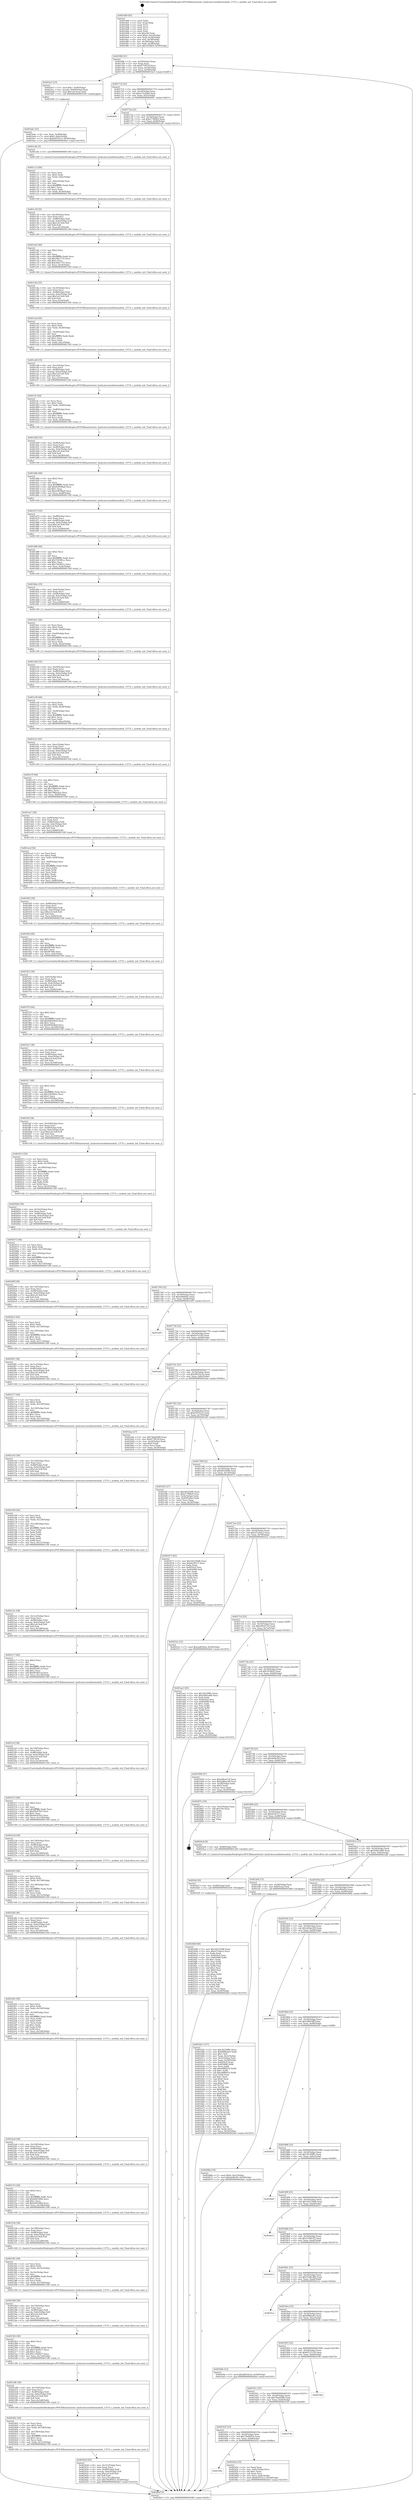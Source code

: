 digraph "0x4016d0" {
  label = "0x4016d0 (/mnt/c/Users/mathe/Desktop/tcc/POCII/binaries/extr_hashcatsrcmodulesmodule_13731.c_module_init_Final-ollvm.out::main(0))"
  labelloc = "t"
  node[shape=record]

  Entry [label="",width=0.3,height=0.3,shape=circle,fillcolor=black,style=filled]
  "0x4016fd" [label="{
     0x4016fd [23]\l
     | [instrs]\l
     &nbsp;&nbsp;0x4016fd \<+3\>: mov -0x50(%rbp),%eax\l
     &nbsp;&nbsp;0x401700 \<+2\>: mov %eax,%ecx\l
     &nbsp;&nbsp;0x401702 \<+6\>: sub $0x877f933f,%ecx\l
     &nbsp;&nbsp;0x401708 \<+3\>: mov %eax,-0x54(%rbp)\l
     &nbsp;&nbsp;0x40170b \<+3\>: mov %ecx,-0x58(%rbp)\l
     &nbsp;&nbsp;0x40170e \<+6\>: je 0000000000401bc5 \<main+0x4f5\>\l
  }"]
  "0x401bc5" [label="{
     0x401bc5 [23]\l
     | [instrs]\l
     &nbsp;&nbsp;0x401bc5 \<+7\>: movl $0x1,-0x40(%rbp)\l
     &nbsp;&nbsp;0x401bcc \<+4\>: movslq -0x40(%rbp),%rax\l
     &nbsp;&nbsp;0x401bd0 \<+7\>: imul $0x1e0,%rax,%rdi\l
     &nbsp;&nbsp;0x401bd7 \<+5\>: call 0000000000401050 \<malloc@plt\>\l
     | [calls]\l
     &nbsp;&nbsp;0x401050 \{1\} (unknown)\l
  }"]
  "0x401714" [label="{
     0x401714 [22]\l
     | [instrs]\l
     &nbsp;&nbsp;0x401714 \<+5\>: jmp 0000000000401719 \<main+0x49\>\l
     &nbsp;&nbsp;0x401719 \<+3\>: mov -0x54(%rbp),%eax\l
     &nbsp;&nbsp;0x40171c \<+5\>: sub $0xa13cd2bd,%eax\l
     &nbsp;&nbsp;0x401721 \<+3\>: mov %eax,-0x5c(%rbp)\l
     &nbsp;&nbsp;0x401724 \<+6\>: je 0000000000402691 \<main+0xfc1\>\l
  }"]
  Exit [label="",width=0.3,height=0.3,shape=circle,fillcolor=black,style=filled,peripheries=2]
  "0x402691" [label="{
     0x402691\l
  }", style=dashed]
  "0x40172a" [label="{
     0x40172a [22]\l
     | [instrs]\l
     &nbsp;&nbsp;0x40172a \<+5\>: jmp 000000000040172f \<main+0x5f\>\l
     &nbsp;&nbsp;0x40172f \<+3\>: mov -0x54(%rbp),%eax\l
     &nbsp;&nbsp;0x401732 \<+5\>: sub $0xa7780fe4,%eax\l
     &nbsp;&nbsp;0x401737 \<+3\>: mov %eax,-0x60(%rbp)\l
     &nbsp;&nbsp;0x40173a \<+6\>: je 0000000000401c0e \<main+0x53e\>\l
  }"]
  "0x4024d8" [label="{
     0x4024d8 [84]\l
     | [instrs]\l
     &nbsp;&nbsp;0x4024d8 \<+5\>: mov $0x3d2330d6,%eax\l
     &nbsp;&nbsp;0x4024dd \<+5\>: mov $0xe57a4ea3,%ecx\l
     &nbsp;&nbsp;0x4024e2 \<+2\>: xor %edx,%edx\l
     &nbsp;&nbsp;0x4024e4 \<+7\>: mov 0x4050c4,%esi\l
     &nbsp;&nbsp;0x4024eb \<+8\>: mov 0x405088,%r8d\l
     &nbsp;&nbsp;0x4024f3 \<+3\>: sub $0x1,%edx\l
     &nbsp;&nbsp;0x4024f6 \<+3\>: mov %esi,%r9d\l
     &nbsp;&nbsp;0x4024f9 \<+3\>: add %edx,%r9d\l
     &nbsp;&nbsp;0x4024fc \<+4\>: imul %r9d,%esi\l
     &nbsp;&nbsp;0x402500 \<+3\>: and $0x1,%esi\l
     &nbsp;&nbsp;0x402503 \<+3\>: cmp $0x0,%esi\l
     &nbsp;&nbsp;0x402506 \<+4\>: sete %r10b\l
     &nbsp;&nbsp;0x40250a \<+4\>: cmp $0xa,%r8d\l
     &nbsp;&nbsp;0x40250e \<+4\>: setl %r11b\l
     &nbsp;&nbsp;0x402512 \<+3\>: mov %r10b,%bl\l
     &nbsp;&nbsp;0x402515 \<+3\>: and %r11b,%bl\l
     &nbsp;&nbsp;0x402518 \<+3\>: xor %r11b,%r10b\l
     &nbsp;&nbsp;0x40251b \<+3\>: or %r10b,%bl\l
     &nbsp;&nbsp;0x40251e \<+3\>: test $0x1,%bl\l
     &nbsp;&nbsp;0x402521 \<+3\>: cmovne %ecx,%eax\l
     &nbsp;&nbsp;0x402524 \<+3\>: mov %eax,-0x50(%rbp)\l
     &nbsp;&nbsp;0x402527 \<+5\>: jmp 00000000004026ef \<main+0x101f\>\l
  }"]
  "0x401c0e" [label="{
     0x401c0e [5]\l
     | [instrs]\l
     &nbsp;&nbsp;0x401c0e \<+5\>: call 0000000000401160 \<next_i\>\l
     | [calls]\l
     &nbsp;&nbsp;0x401160 \{1\} (/mnt/c/Users/mathe/Desktop/tcc/POCII/binaries/extr_hashcatsrcmodulesmodule_13731.c_module_init_Final-ollvm.out::next_i)\l
  }"]
  "0x401740" [label="{
     0x401740 [22]\l
     | [instrs]\l
     &nbsp;&nbsp;0x401740 \<+5\>: jmp 0000000000401745 \<main+0x75\>\l
     &nbsp;&nbsp;0x401745 \<+3\>: mov -0x54(%rbp),%eax\l
     &nbsp;&nbsp;0x401748 \<+5\>: sub $0xad64b4fc,%eax\l
     &nbsp;&nbsp;0x40174d \<+3\>: mov %eax,-0x64(%rbp)\l
     &nbsp;&nbsp;0x401750 \<+6\>: je 0000000000401a95 \<main+0x3c5\>\l
  }"]
  "0x4024cf" [label="{
     0x4024cf [9]\l
     | [instrs]\l
     &nbsp;&nbsp;0x4024cf \<+4\>: mov -0x48(%rbp),%rdi\l
     &nbsp;&nbsp;0x4024d3 \<+5\>: call 0000000000401030 \<free@plt\>\l
     | [calls]\l
     &nbsp;&nbsp;0x401030 \{1\} (unknown)\l
  }"]
  "0x401a95" [label="{
     0x401a95\l
  }", style=dashed]
  "0x401756" [label="{
     0x401756 [22]\l
     | [instrs]\l
     &nbsp;&nbsp;0x401756 \<+5\>: jmp 000000000040175b \<main+0x8b\>\l
     &nbsp;&nbsp;0x40175b \<+3\>: mov -0x54(%rbp),%eax\l
     &nbsp;&nbsp;0x40175e \<+5\>: sub $0xbcf7e140,%eax\l
     &nbsp;&nbsp;0x401763 \<+3\>: mov %eax,-0x68(%rbp)\l
     &nbsp;&nbsp;0x401766 \<+6\>: je 0000000000401a03 \<main+0x333\>\l
  }"]
  "0x40194e" [label="{
     0x40194e\l
  }", style=dashed]
  "0x401a03" [label="{
     0x401a03\l
  }", style=dashed]
  "0x40176c" [label="{
     0x40176c [22]\l
     | [instrs]\l
     &nbsp;&nbsp;0x40176c \<+5\>: jmp 0000000000401771 \<main+0xa1\>\l
     &nbsp;&nbsp;0x401771 \<+3\>: mov -0x54(%rbp),%eax\l
     &nbsp;&nbsp;0x401774 \<+5\>: sub $0xd4034c5e,%eax\l
     &nbsp;&nbsp;0x401779 \<+3\>: mov %eax,-0x6c(%rbp)\l
     &nbsp;&nbsp;0x40177c \<+6\>: je 0000000000401baa \<main+0x4da\>\l
  }"]
  "0x40245a" [label="{
     0x40245a [25]\l
     | [instrs]\l
     &nbsp;&nbsp;0x40245a \<+2\>: xor %eax,%eax\l
     &nbsp;&nbsp;0x40245c \<+3\>: mov -0x4c(%rbp),%ecx\l
     &nbsp;&nbsp;0x40245f \<+3\>: sub $0x1,%eax\l
     &nbsp;&nbsp;0x402462 \<+2\>: sub %eax,%ecx\l
     &nbsp;&nbsp;0x402464 \<+3\>: mov %ecx,-0x4c(%rbp)\l
     &nbsp;&nbsp;0x402467 \<+7\>: movl $0xd5f701e3,-0x50(%rbp)\l
     &nbsp;&nbsp;0x40246e \<+5\>: jmp 00000000004026ef \<main+0x101f\>\l
  }"]
  "0x401baa" [label="{
     0x401baa [27]\l
     | [instrs]\l
     &nbsp;&nbsp;0x401baa \<+5\>: mov $0x79ae0448,%eax\l
     &nbsp;&nbsp;0x401baf \<+5\>: mov $0x877f933f,%ecx\l
     &nbsp;&nbsp;0x401bb4 \<+3\>: mov -0x24(%rbp),%edx\l
     &nbsp;&nbsp;0x401bb7 \<+3\>: cmp $0x0,%edx\l
     &nbsp;&nbsp;0x401bba \<+3\>: cmove %ecx,%eax\l
     &nbsp;&nbsp;0x401bbd \<+3\>: mov %eax,-0x50(%rbp)\l
     &nbsp;&nbsp;0x401bc0 \<+5\>: jmp 00000000004026ef \<main+0x101f\>\l
  }"]
  "0x401782" [label="{
     0x401782 [22]\l
     | [instrs]\l
     &nbsp;&nbsp;0x401782 \<+5\>: jmp 0000000000401787 \<main+0xb7\>\l
     &nbsp;&nbsp;0x401787 \<+3\>: mov -0x54(%rbp),%eax\l
     &nbsp;&nbsp;0x40178a \<+5\>: sub $0xd5f701e3,%eax\l
     &nbsp;&nbsp;0x40178f \<+3\>: mov %eax,-0x70(%rbp)\l
     &nbsp;&nbsp;0x401792 \<+6\>: je 0000000000401bf3 \<main+0x523\>\l
  }"]
  "0x401935" [label="{
     0x401935 [25]\l
     | [instrs]\l
     &nbsp;&nbsp;0x401935 \<+5\>: jmp 000000000040193a \<main+0x26a\>\l
     &nbsp;&nbsp;0x40193a \<+3\>: mov -0x54(%rbp),%eax\l
     &nbsp;&nbsp;0x40193d \<+5\>: sub $0x79e00916,%eax\l
     &nbsp;&nbsp;0x401942 \<+6\>: mov %eax,-0xb8(%rbp)\l
     &nbsp;&nbsp;0x401948 \<+6\>: je 000000000040245a \<main+0xd8a\>\l
  }"]
  "0x401bf3" [label="{
     0x401bf3 [27]\l
     | [instrs]\l
     &nbsp;&nbsp;0x401bf3 \<+5\>: mov $0xdd1f244b,%eax\l
     &nbsp;&nbsp;0x401bf8 \<+5\>: mov $0xa7780fe4,%ecx\l
     &nbsp;&nbsp;0x401bfd \<+3\>: mov -0x4c(%rbp),%edx\l
     &nbsp;&nbsp;0x401c00 \<+3\>: cmp -0x40(%rbp),%edx\l
     &nbsp;&nbsp;0x401c03 \<+3\>: cmovl %ecx,%eax\l
     &nbsp;&nbsp;0x401c06 \<+3\>: mov %eax,-0x50(%rbp)\l
     &nbsp;&nbsp;0x401c09 \<+5\>: jmp 00000000004026ef \<main+0x101f\>\l
  }"]
  "0x401798" [label="{
     0x401798 [22]\l
     | [instrs]\l
     &nbsp;&nbsp;0x401798 \<+5\>: jmp 000000000040179d \<main+0xcd\>\l
     &nbsp;&nbsp;0x40179d \<+3\>: mov -0x54(%rbp),%eax\l
     &nbsp;&nbsp;0x4017a0 \<+5\>: sub $0xdd1f244b,%eax\l
     &nbsp;&nbsp;0x4017a5 \<+3\>: mov %eax,-0x74(%rbp)\l
     &nbsp;&nbsp;0x4017a8 \<+6\>: je 0000000000402473 \<main+0xda3\>\l
  }"]
  "0x402538" [label="{
     0x402538\l
  }", style=dashed]
  "0x402473" [label="{
     0x402473 [83]\l
     | [instrs]\l
     &nbsp;&nbsp;0x402473 \<+5\>: mov $0x3d2330d6,%eax\l
     &nbsp;&nbsp;0x402478 \<+5\>: mov $0xde587e7,%ecx\l
     &nbsp;&nbsp;0x40247d \<+2\>: xor %edx,%edx\l
     &nbsp;&nbsp;0x40247f \<+7\>: mov 0x4050c4,%esi\l
     &nbsp;&nbsp;0x402486 \<+7\>: mov 0x405088,%edi\l
     &nbsp;&nbsp;0x40248d \<+3\>: sub $0x1,%edx\l
     &nbsp;&nbsp;0x402490 \<+3\>: mov %esi,%r8d\l
     &nbsp;&nbsp;0x402493 \<+3\>: add %edx,%r8d\l
     &nbsp;&nbsp;0x402496 \<+4\>: imul %r8d,%esi\l
     &nbsp;&nbsp;0x40249a \<+3\>: and $0x1,%esi\l
     &nbsp;&nbsp;0x40249d \<+3\>: cmp $0x0,%esi\l
     &nbsp;&nbsp;0x4024a0 \<+4\>: sete %r9b\l
     &nbsp;&nbsp;0x4024a4 \<+3\>: cmp $0xa,%edi\l
     &nbsp;&nbsp;0x4024a7 \<+4\>: setl %r10b\l
     &nbsp;&nbsp;0x4024ab \<+3\>: mov %r9b,%r11b\l
     &nbsp;&nbsp;0x4024ae \<+3\>: and %r10b,%r11b\l
     &nbsp;&nbsp;0x4024b1 \<+3\>: xor %r10b,%r9b\l
     &nbsp;&nbsp;0x4024b4 \<+3\>: or %r9b,%r11b\l
     &nbsp;&nbsp;0x4024b7 \<+4\>: test $0x1,%r11b\l
     &nbsp;&nbsp;0x4024bb \<+3\>: cmovne %ecx,%eax\l
     &nbsp;&nbsp;0x4024be \<+3\>: mov %eax,-0x50(%rbp)\l
     &nbsp;&nbsp;0x4024c1 \<+5\>: jmp 00000000004026ef \<main+0x101f\>\l
  }"]
  "0x4017ae" [label="{
     0x4017ae [22]\l
     | [instrs]\l
     &nbsp;&nbsp;0x4017ae \<+5\>: jmp 00000000004017b3 \<main+0xe3\>\l
     &nbsp;&nbsp;0x4017b3 \<+3\>: mov -0x54(%rbp),%eax\l
     &nbsp;&nbsp;0x4017b6 \<+5\>: sub $0xe57a4ea3,%eax\l
     &nbsp;&nbsp;0x4017bb \<+3\>: mov %eax,-0x78(%rbp)\l
     &nbsp;&nbsp;0x4017be \<+6\>: je 000000000040252c \<main+0xe5c\>\l
  }"]
  "0x40191c" [label="{
     0x40191c [25]\l
     | [instrs]\l
     &nbsp;&nbsp;0x40191c \<+5\>: jmp 0000000000401921 \<main+0x251\>\l
     &nbsp;&nbsp;0x401921 \<+3\>: mov -0x54(%rbp),%eax\l
     &nbsp;&nbsp;0x401924 \<+5\>: sub $0x79ae0448,%eax\l
     &nbsp;&nbsp;0x401929 \<+6\>: mov %eax,-0xb4(%rbp)\l
     &nbsp;&nbsp;0x40192f \<+6\>: je 0000000000402538 \<main+0xe68\>\l
  }"]
  "0x40252c" [label="{
     0x40252c [12]\l
     | [instrs]\l
     &nbsp;&nbsp;0x40252c \<+7\>: movl $0x2afb5d5a,-0x50(%rbp)\l
     &nbsp;&nbsp;0x402533 \<+5\>: jmp 00000000004026ef \<main+0x101f\>\l
  }"]
  "0x4017c4" [label="{
     0x4017c4 [22]\l
     | [instrs]\l
     &nbsp;&nbsp;0x4017c4 \<+5\>: jmp 00000000004017c9 \<main+0xf9\>\l
     &nbsp;&nbsp;0x4017c9 \<+3\>: mov -0x54(%rbp),%eax\l
     &nbsp;&nbsp;0x4017cc \<+5\>: sub $0xe94e4724,%eax\l
     &nbsp;&nbsp;0x4017d1 \<+3\>: mov %eax,-0x7c(%rbp)\l
     &nbsp;&nbsp;0x4017d4 \<+6\>: je 0000000000401aa1 \<main+0x3d1\>\l
  }"]
  "0x402544" [label="{
     0x402544\l
  }", style=dashed]
  "0x401aa1" [label="{
     0x401aa1 [83]\l
     | [instrs]\l
     &nbsp;&nbsp;0x401aa1 \<+5\>: mov $0x34239f9c,%eax\l
     &nbsp;&nbsp;0x401aa6 \<+5\>: mov $0x29d5cd60,%ecx\l
     &nbsp;&nbsp;0x401aab \<+2\>: xor %edx,%edx\l
     &nbsp;&nbsp;0x401aad \<+7\>: mov 0x4050c4,%esi\l
     &nbsp;&nbsp;0x401ab4 \<+7\>: mov 0x405088,%edi\l
     &nbsp;&nbsp;0x401abb \<+3\>: sub $0x1,%edx\l
     &nbsp;&nbsp;0x401abe \<+3\>: mov %esi,%r8d\l
     &nbsp;&nbsp;0x401ac1 \<+3\>: add %edx,%r8d\l
     &nbsp;&nbsp;0x401ac4 \<+4\>: imul %r8d,%esi\l
     &nbsp;&nbsp;0x401ac8 \<+3\>: and $0x1,%esi\l
     &nbsp;&nbsp;0x401acb \<+3\>: cmp $0x0,%esi\l
     &nbsp;&nbsp;0x401ace \<+4\>: sete %r9b\l
     &nbsp;&nbsp;0x401ad2 \<+3\>: cmp $0xa,%edi\l
     &nbsp;&nbsp;0x401ad5 \<+4\>: setl %r10b\l
     &nbsp;&nbsp;0x401ad9 \<+3\>: mov %r9b,%r11b\l
     &nbsp;&nbsp;0x401adc \<+3\>: and %r10b,%r11b\l
     &nbsp;&nbsp;0x401adf \<+3\>: xor %r10b,%r9b\l
     &nbsp;&nbsp;0x401ae2 \<+3\>: or %r9b,%r11b\l
     &nbsp;&nbsp;0x401ae5 \<+4\>: test $0x1,%r11b\l
     &nbsp;&nbsp;0x401ae9 \<+3\>: cmovne %ecx,%eax\l
     &nbsp;&nbsp;0x401aec \<+3\>: mov %eax,-0x50(%rbp)\l
     &nbsp;&nbsp;0x401aef \<+5\>: jmp 00000000004026ef \<main+0x101f\>\l
  }"]
  "0x4017da" [label="{
     0x4017da [22]\l
     | [instrs]\l
     &nbsp;&nbsp;0x4017da \<+5\>: jmp 00000000004017df \<main+0x10f\>\l
     &nbsp;&nbsp;0x4017df \<+3\>: mov -0x54(%rbp),%eax\l
     &nbsp;&nbsp;0x4017e2 \<+5\>: sub $0x145bfc9,%eax\l
     &nbsp;&nbsp;0x4017e7 \<+3\>: mov %eax,-0x80(%rbp)\l
     &nbsp;&nbsp;0x4017ea \<+6\>: je 0000000000401958 \<main+0x288\>\l
  }"]
  "0x40242d" [label="{
     0x40242d [45]\l
     | [instrs]\l
     &nbsp;&nbsp;0x40242d \<+6\>: mov -0x15c(%rbp),%ecx\l
     &nbsp;&nbsp;0x402433 \<+3\>: imul %eax,%ecx\l
     &nbsp;&nbsp;0x402436 \<+4\>: mov -0x48(%rbp),%rdi\l
     &nbsp;&nbsp;0x40243a \<+4\>: movslq -0x4c(%rbp),%r8\l
     &nbsp;&nbsp;0x40243e \<+7\>: imul $0x1e0,%r8,%r8\l
     &nbsp;&nbsp;0x402445 \<+3\>: add %r8,%rdi\l
     &nbsp;&nbsp;0x402448 \<+6\>: mov %ecx,0x1d8(%rdi)\l
     &nbsp;&nbsp;0x40244e \<+7\>: movl $0x79e00916,-0x50(%rbp)\l
     &nbsp;&nbsp;0x402455 \<+5\>: jmp 00000000004026ef \<main+0x101f\>\l
  }"]
  "0x401958" [label="{
     0x401958 [27]\l
     | [instrs]\l
     &nbsp;&nbsp;0x401958 \<+5\>: mov $0xe94e4724,%eax\l
     &nbsp;&nbsp;0x40195d \<+5\>: mov $0x2d4ba169,%ecx\l
     &nbsp;&nbsp;0x401962 \<+3\>: mov -0x28(%rbp),%edx\l
     &nbsp;&nbsp;0x401965 \<+3\>: cmp $0x2,%edx\l
     &nbsp;&nbsp;0x401968 \<+3\>: cmovne %ecx,%eax\l
     &nbsp;&nbsp;0x40196b \<+3\>: mov %eax,-0x50(%rbp)\l
     &nbsp;&nbsp;0x40196e \<+5\>: jmp 00000000004026ef \<main+0x101f\>\l
  }"]
  "0x4017f0" [label="{
     0x4017f0 [25]\l
     | [instrs]\l
     &nbsp;&nbsp;0x4017f0 \<+5\>: jmp 00000000004017f5 \<main+0x125\>\l
     &nbsp;&nbsp;0x4017f5 \<+3\>: mov -0x54(%rbp),%eax\l
     &nbsp;&nbsp;0x4017f8 \<+5\>: sub $0xda06c94,%eax\l
     &nbsp;&nbsp;0x4017fd \<+6\>: mov %eax,-0x84(%rbp)\l
     &nbsp;&nbsp;0x401803 \<+6\>: je 000000000040267e \<main+0xfae\>\l
  }"]
  "0x4026ef" [label="{
     0x4026ef [5]\l
     | [instrs]\l
     &nbsp;&nbsp;0x4026ef \<+5\>: jmp 00000000004016fd \<main+0x2d\>\l
  }"]
  "0x4016d0" [label="{
     0x4016d0 [45]\l
     | [instrs]\l
     &nbsp;&nbsp;0x4016d0 \<+1\>: push %rbp\l
     &nbsp;&nbsp;0x4016d1 \<+3\>: mov %rsp,%rbp\l
     &nbsp;&nbsp;0x4016d4 \<+2\>: push %r15\l
     &nbsp;&nbsp;0x4016d6 \<+2\>: push %r14\l
     &nbsp;&nbsp;0x4016d8 \<+2\>: push %r12\l
     &nbsp;&nbsp;0x4016da \<+1\>: push %rbx\l
     &nbsp;&nbsp;0x4016db \<+7\>: sub $0x140,%rsp\l
     &nbsp;&nbsp;0x4016e2 \<+7\>: movl $0x0,-0x2c(%rbp)\l
     &nbsp;&nbsp;0x4016e9 \<+3\>: mov %edi,-0x30(%rbp)\l
     &nbsp;&nbsp;0x4016ec \<+4\>: mov %rsi,-0x38(%rbp)\l
     &nbsp;&nbsp;0x4016f0 \<+3\>: mov -0x30(%rbp),%edi\l
     &nbsp;&nbsp;0x4016f3 \<+3\>: mov %edi,-0x28(%rbp)\l
     &nbsp;&nbsp;0x4016f6 \<+7\>: movl $0x145bfc9,-0x50(%rbp)\l
  }"]
  "0x402401" [label="{
     0x402401 [44]\l
     | [instrs]\l
     &nbsp;&nbsp;0x402401 \<+2\>: xor %ecx,%ecx\l
     &nbsp;&nbsp;0x402403 \<+5\>: mov $0x2,%edx\l
     &nbsp;&nbsp;0x402408 \<+6\>: mov %edx,-0x158(%rbp)\l
     &nbsp;&nbsp;0x40240e \<+1\>: cltd\l
     &nbsp;&nbsp;0x40240f \<+6\>: mov -0x158(%rbp),%esi\l
     &nbsp;&nbsp;0x402415 \<+2\>: idiv %esi\l
     &nbsp;&nbsp;0x402417 \<+6\>: imul $0xfffffffe,%edx,%edx\l
     &nbsp;&nbsp;0x40241d \<+3\>: sub $0x1,%ecx\l
     &nbsp;&nbsp;0x402420 \<+2\>: sub %ecx,%edx\l
     &nbsp;&nbsp;0x402422 \<+6\>: mov %edx,-0x15c(%rbp)\l
     &nbsp;&nbsp;0x402428 \<+5\>: call 0000000000401160 \<next_i\>\l
     | [calls]\l
     &nbsp;&nbsp;0x401160 \{1\} (/mnt/c/Users/mathe/Desktop/tcc/POCII/binaries/extr_hashcatsrcmodulesmodule_13731.c_module_init_Final-ollvm.out::next_i)\l
  }"]
  "0x40267e" [label="{
     0x40267e [19]\l
     | [instrs]\l
     &nbsp;&nbsp;0x40267e \<+3\>: mov -0x2c(%rbp),%eax\l
     &nbsp;&nbsp;0x402681 \<+7\>: add $0x140,%rsp\l
     &nbsp;&nbsp;0x402688 \<+1\>: pop %rbx\l
     &nbsp;&nbsp;0x402689 \<+2\>: pop %r12\l
     &nbsp;&nbsp;0x40268b \<+2\>: pop %r14\l
     &nbsp;&nbsp;0x40268d \<+2\>: pop %r15\l
     &nbsp;&nbsp;0x40268f \<+1\>: pop %rbp\l
     &nbsp;&nbsp;0x402690 \<+1\>: ret\l
  }"]
  "0x401809" [label="{
     0x401809 [25]\l
     | [instrs]\l
     &nbsp;&nbsp;0x401809 \<+5\>: jmp 000000000040180e \<main+0x13e\>\l
     &nbsp;&nbsp;0x40180e \<+3\>: mov -0x54(%rbp),%eax\l
     &nbsp;&nbsp;0x401811 \<+5\>: sub $0xde587e7,%eax\l
     &nbsp;&nbsp;0x401816 \<+6\>: mov %eax,-0x88(%rbp)\l
     &nbsp;&nbsp;0x40181c \<+6\>: je 00000000004024c6 \<main+0xdf6\>\l
  }"]
  "0x4023db" [label="{
     0x4023db [38]\l
     | [instrs]\l
     &nbsp;&nbsp;0x4023db \<+6\>: mov -0x154(%rbp),%ecx\l
     &nbsp;&nbsp;0x4023e1 \<+3\>: imul %eax,%ecx\l
     &nbsp;&nbsp;0x4023e4 \<+4\>: mov -0x48(%rbp),%rdi\l
     &nbsp;&nbsp;0x4023e8 \<+4\>: movslq -0x4c(%rbp),%r8\l
     &nbsp;&nbsp;0x4023ec \<+7\>: imul $0x1e0,%r8,%r8\l
     &nbsp;&nbsp;0x4023f3 \<+3\>: add %r8,%rdi\l
     &nbsp;&nbsp;0x4023f6 \<+6\>: mov %ecx,0x1d4(%rdi)\l
     &nbsp;&nbsp;0x4023fc \<+5\>: call 0000000000401160 \<next_i\>\l
     | [calls]\l
     &nbsp;&nbsp;0x401160 \{1\} (/mnt/c/Users/mathe/Desktop/tcc/POCII/binaries/extr_hashcatsrcmodulesmodule_13731.c_module_init_Final-ollvm.out::next_i)\l
  }"]
  "0x4024c6" [label="{
     0x4024c6 [9]\l
     | [instrs]\l
     &nbsp;&nbsp;0x4024c6 \<+4\>: mov -0x48(%rbp),%rdi\l
     &nbsp;&nbsp;0x4024ca \<+5\>: call 0000000000401240 \<module_init\>\l
     | [calls]\l
     &nbsp;&nbsp;0x401240 \{1\} (/mnt/c/Users/mathe/Desktop/tcc/POCII/binaries/extr_hashcatsrcmodulesmodule_13731.c_module_init_Final-ollvm.out::module_init)\l
  }"]
  "0x401822" [label="{
     0x401822 [25]\l
     | [instrs]\l
     &nbsp;&nbsp;0x401822 \<+5\>: jmp 0000000000401827 \<main+0x157\>\l
     &nbsp;&nbsp;0x401827 \<+3\>: mov -0x54(%rbp),%eax\l
     &nbsp;&nbsp;0x40182a \<+5\>: sub $0x29d5cd60,%eax\l
     &nbsp;&nbsp;0x40182f \<+6\>: mov %eax,-0x8c(%rbp)\l
     &nbsp;&nbsp;0x401835 \<+6\>: je 0000000000401af4 \<main+0x424\>\l
  }"]
  "0x4023b3" [label="{
     0x4023b3 [40]\l
     | [instrs]\l
     &nbsp;&nbsp;0x4023b3 \<+5\>: mov $0x2,%ecx\l
     &nbsp;&nbsp;0x4023b8 \<+1\>: cltd\l
     &nbsp;&nbsp;0x4023b9 \<+2\>: idiv %ecx\l
     &nbsp;&nbsp;0x4023bb \<+6\>: imul $0xfffffffe,%edx,%ecx\l
     &nbsp;&nbsp;0x4023c1 \<+6\>: sub $0x1182f437,%ecx\l
     &nbsp;&nbsp;0x4023c7 \<+3\>: add $0x1,%ecx\l
     &nbsp;&nbsp;0x4023ca \<+6\>: add $0x1182f437,%ecx\l
     &nbsp;&nbsp;0x4023d0 \<+6\>: mov %ecx,-0x154(%rbp)\l
     &nbsp;&nbsp;0x4023d6 \<+5\>: call 0000000000401160 \<next_i\>\l
     | [calls]\l
     &nbsp;&nbsp;0x401160 \{1\} (/mnt/c/Users/mathe/Desktop/tcc/POCII/binaries/extr_hashcatsrcmodulesmodule_13731.c_module_init_Final-ollvm.out::next_i)\l
  }"]
  "0x401af4" [label="{
     0x401af4 [13]\l
     | [instrs]\l
     &nbsp;&nbsp;0x401af4 \<+4\>: mov -0x38(%rbp),%rax\l
     &nbsp;&nbsp;0x401af8 \<+4\>: mov 0x8(%rax),%rdi\l
     &nbsp;&nbsp;0x401afc \<+5\>: call 0000000000401060 \<atoi@plt\>\l
     | [calls]\l
     &nbsp;&nbsp;0x401060 \{1\} (unknown)\l
  }"]
  "0x40183b" [label="{
     0x40183b [25]\l
     | [instrs]\l
     &nbsp;&nbsp;0x40183b \<+5\>: jmp 0000000000401840 \<main+0x170\>\l
     &nbsp;&nbsp;0x401840 \<+3\>: mov -0x54(%rbp),%eax\l
     &nbsp;&nbsp;0x401843 \<+5\>: sub $0x2afb5d5a,%eax\l
     &nbsp;&nbsp;0x401848 \<+6\>: mov %eax,-0x90(%rbp)\l
     &nbsp;&nbsp;0x40184e \<+6\>: je 000000000040266b \<main+0xf9b\>\l
  }"]
  "0x401b01" [label="{
     0x401b01 [157]\l
     | [instrs]\l
     &nbsp;&nbsp;0x401b01 \<+5\>: mov $0x34239f9c,%ecx\l
     &nbsp;&nbsp;0x401b06 \<+5\>: mov $0x698faa63,%edx\l
     &nbsp;&nbsp;0x401b0b \<+3\>: mov $0x1,%sil\l
     &nbsp;&nbsp;0x401b0e \<+3\>: mov %eax,-0x3c(%rbp)\l
     &nbsp;&nbsp;0x401b11 \<+3\>: mov -0x3c(%rbp),%eax\l
     &nbsp;&nbsp;0x401b14 \<+3\>: mov %eax,-0x24(%rbp)\l
     &nbsp;&nbsp;0x401b17 \<+7\>: mov 0x4050c4,%eax\l
     &nbsp;&nbsp;0x401b1e \<+8\>: mov 0x405088,%r8d\l
     &nbsp;&nbsp;0x401b26 \<+3\>: mov %eax,%r9d\l
     &nbsp;&nbsp;0x401b29 \<+7\>: add $0xe4f80432,%r9d\l
     &nbsp;&nbsp;0x401b30 \<+4\>: sub $0x1,%r9d\l
     &nbsp;&nbsp;0x401b34 \<+7\>: sub $0xe4f80432,%r9d\l
     &nbsp;&nbsp;0x401b3b \<+4\>: imul %r9d,%eax\l
     &nbsp;&nbsp;0x401b3f \<+3\>: and $0x1,%eax\l
     &nbsp;&nbsp;0x401b42 \<+3\>: cmp $0x0,%eax\l
     &nbsp;&nbsp;0x401b45 \<+4\>: sete %r10b\l
     &nbsp;&nbsp;0x401b49 \<+4\>: cmp $0xa,%r8d\l
     &nbsp;&nbsp;0x401b4d \<+4\>: setl %r11b\l
     &nbsp;&nbsp;0x401b51 \<+3\>: mov %r10b,%bl\l
     &nbsp;&nbsp;0x401b54 \<+3\>: xor $0xff,%bl\l
     &nbsp;&nbsp;0x401b57 \<+3\>: mov %r11b,%r14b\l
     &nbsp;&nbsp;0x401b5a \<+4\>: xor $0xff,%r14b\l
     &nbsp;&nbsp;0x401b5e \<+4\>: xor $0x0,%sil\l
     &nbsp;&nbsp;0x401b62 \<+3\>: mov %bl,%r15b\l
     &nbsp;&nbsp;0x401b65 \<+4\>: and $0x0,%r15b\l
     &nbsp;&nbsp;0x401b69 \<+3\>: and %sil,%r10b\l
     &nbsp;&nbsp;0x401b6c \<+3\>: mov %r14b,%r12b\l
     &nbsp;&nbsp;0x401b6f \<+4\>: and $0x0,%r12b\l
     &nbsp;&nbsp;0x401b73 \<+3\>: and %sil,%r11b\l
     &nbsp;&nbsp;0x401b76 \<+3\>: or %r10b,%r15b\l
     &nbsp;&nbsp;0x401b79 \<+3\>: or %r11b,%r12b\l
     &nbsp;&nbsp;0x401b7c \<+3\>: xor %r12b,%r15b\l
     &nbsp;&nbsp;0x401b7f \<+3\>: or %r14b,%bl\l
     &nbsp;&nbsp;0x401b82 \<+3\>: xor $0xff,%bl\l
     &nbsp;&nbsp;0x401b85 \<+4\>: or $0x0,%sil\l
     &nbsp;&nbsp;0x401b89 \<+3\>: and %sil,%bl\l
     &nbsp;&nbsp;0x401b8c \<+3\>: or %bl,%r15b\l
     &nbsp;&nbsp;0x401b8f \<+4\>: test $0x1,%r15b\l
     &nbsp;&nbsp;0x401b93 \<+3\>: cmovne %edx,%ecx\l
     &nbsp;&nbsp;0x401b96 \<+3\>: mov %ecx,-0x50(%rbp)\l
     &nbsp;&nbsp;0x401b99 \<+5\>: jmp 00000000004026ef \<main+0x101f\>\l
  }"]
  "0x40238d" [label="{
     0x40238d [38]\l
     | [instrs]\l
     &nbsp;&nbsp;0x40238d \<+6\>: mov -0x150(%rbp),%ecx\l
     &nbsp;&nbsp;0x402393 \<+3\>: imul %eax,%ecx\l
     &nbsp;&nbsp;0x402396 \<+4\>: mov -0x48(%rbp),%rdi\l
     &nbsp;&nbsp;0x40239a \<+4\>: movslq -0x4c(%rbp),%r8\l
     &nbsp;&nbsp;0x40239e \<+7\>: imul $0x1e0,%r8,%r8\l
     &nbsp;&nbsp;0x4023a5 \<+3\>: add %r8,%rdi\l
     &nbsp;&nbsp;0x4023a8 \<+6\>: mov %ecx,0x1d0(%rdi)\l
     &nbsp;&nbsp;0x4023ae \<+5\>: call 0000000000401160 \<next_i\>\l
     | [calls]\l
     &nbsp;&nbsp;0x401160 \{1\} (/mnt/c/Users/mathe/Desktop/tcc/POCII/binaries/extr_hashcatsrcmodulesmodule_13731.c_module_init_Final-ollvm.out::next_i)\l
  }"]
  "0x40266b" [label="{
     0x40266b [19]\l
     | [instrs]\l
     &nbsp;&nbsp;0x40266b \<+7\>: movl $0x0,-0x2c(%rbp)\l
     &nbsp;&nbsp;0x402672 \<+7\>: movl $0xda06c94,-0x50(%rbp)\l
     &nbsp;&nbsp;0x402679 \<+5\>: jmp 00000000004026ef \<main+0x101f\>\l
  }"]
  "0x401854" [label="{
     0x401854 [25]\l
     | [instrs]\l
     &nbsp;&nbsp;0x401854 \<+5\>: jmp 0000000000401859 \<main+0x189\>\l
     &nbsp;&nbsp;0x401859 \<+3\>: mov -0x54(%rbp),%eax\l
     &nbsp;&nbsp;0x40185c \<+5\>: sub $0x2d4ba169,%eax\l
     &nbsp;&nbsp;0x401861 \<+6\>: mov %eax,-0x94(%rbp)\l
     &nbsp;&nbsp;0x401867 \<+6\>: je 0000000000401973 \<main+0x2a3\>\l
  }"]
  "0x402361" [label="{
     0x402361 [44]\l
     | [instrs]\l
     &nbsp;&nbsp;0x402361 \<+2\>: xor %ecx,%ecx\l
     &nbsp;&nbsp;0x402363 \<+5\>: mov $0x2,%edx\l
     &nbsp;&nbsp;0x402368 \<+6\>: mov %edx,-0x14c(%rbp)\l
     &nbsp;&nbsp;0x40236e \<+1\>: cltd\l
     &nbsp;&nbsp;0x40236f \<+6\>: mov -0x14c(%rbp),%esi\l
     &nbsp;&nbsp;0x402375 \<+2\>: idiv %esi\l
     &nbsp;&nbsp;0x402377 \<+6\>: imul $0xfffffffe,%edx,%edx\l
     &nbsp;&nbsp;0x40237d \<+3\>: sub $0x1,%ecx\l
     &nbsp;&nbsp;0x402380 \<+2\>: sub %ecx,%edx\l
     &nbsp;&nbsp;0x402382 \<+6\>: mov %edx,-0x150(%rbp)\l
     &nbsp;&nbsp;0x402388 \<+5\>: call 0000000000401160 \<next_i\>\l
     | [calls]\l
     &nbsp;&nbsp;0x401160 \{1\} (/mnt/c/Users/mathe/Desktop/tcc/POCII/binaries/extr_hashcatsrcmodulesmodule_13731.c_module_init_Final-ollvm.out::next_i)\l
  }"]
  "0x401973" [label="{
     0x401973\l
  }", style=dashed]
  "0x40186d" [label="{
     0x40186d [25]\l
     | [instrs]\l
     &nbsp;&nbsp;0x40186d \<+5\>: jmp 0000000000401872 \<main+0x1a2\>\l
     &nbsp;&nbsp;0x401872 \<+3\>: mov -0x54(%rbp),%eax\l
     &nbsp;&nbsp;0x401875 \<+5\>: sub $0x2f8618ff,%eax\l
     &nbsp;&nbsp;0x40187a \<+6\>: mov %eax,-0x98(%rbp)\l
     &nbsp;&nbsp;0x401880 \<+6\>: je 000000000040265f \<main+0xf8f\>\l
  }"]
  "0x40233b" [label="{
     0x40233b [38]\l
     | [instrs]\l
     &nbsp;&nbsp;0x40233b \<+6\>: mov -0x148(%rbp),%ecx\l
     &nbsp;&nbsp;0x402341 \<+3\>: imul %eax,%ecx\l
     &nbsp;&nbsp;0x402344 \<+4\>: mov -0x48(%rbp),%rdi\l
     &nbsp;&nbsp;0x402348 \<+4\>: movslq -0x4c(%rbp),%r8\l
     &nbsp;&nbsp;0x40234c \<+7\>: imul $0x1e0,%r8,%r8\l
     &nbsp;&nbsp;0x402353 \<+3\>: add %r8,%rdi\l
     &nbsp;&nbsp;0x402356 \<+6\>: mov %ecx,0x1a8(%rdi)\l
     &nbsp;&nbsp;0x40235c \<+5\>: call 0000000000401160 \<next_i\>\l
     | [calls]\l
     &nbsp;&nbsp;0x401160 \{1\} (/mnt/c/Users/mathe/Desktop/tcc/POCII/binaries/extr_hashcatsrcmodulesmodule_13731.c_module_init_Final-ollvm.out::next_i)\l
  }"]
  "0x40265f" [label="{
     0x40265f\l
  }", style=dashed]
  "0x401886" [label="{
     0x401886 [25]\l
     | [instrs]\l
     &nbsp;&nbsp;0x401886 \<+5\>: jmp 000000000040188b \<main+0x1bb\>\l
     &nbsp;&nbsp;0x40188b \<+3\>: mov -0x54(%rbp),%eax\l
     &nbsp;&nbsp;0x40188e \<+5\>: sub $0x34239f9c,%eax\l
     &nbsp;&nbsp;0x401893 \<+6\>: mov %eax,-0x9c(%rbp)\l
     &nbsp;&nbsp;0x401899 \<+6\>: je 00000000004026a9 \<main+0xfd9\>\l
  }"]
  "0x402313" [label="{
     0x402313 [40]\l
     | [instrs]\l
     &nbsp;&nbsp;0x402313 \<+5\>: mov $0x2,%ecx\l
     &nbsp;&nbsp;0x402318 \<+1\>: cltd\l
     &nbsp;&nbsp;0x402319 \<+2\>: idiv %ecx\l
     &nbsp;&nbsp;0x40231b \<+6\>: imul $0xfffffffe,%edx,%ecx\l
     &nbsp;&nbsp;0x402321 \<+6\>: sub $0xb0916f6d,%ecx\l
     &nbsp;&nbsp;0x402327 \<+3\>: add $0x1,%ecx\l
     &nbsp;&nbsp;0x40232a \<+6\>: add $0xb0916f6d,%ecx\l
     &nbsp;&nbsp;0x402330 \<+6\>: mov %ecx,-0x148(%rbp)\l
     &nbsp;&nbsp;0x402336 \<+5\>: call 0000000000401160 \<next_i\>\l
     | [calls]\l
     &nbsp;&nbsp;0x401160 \{1\} (/mnt/c/Users/mathe/Desktop/tcc/POCII/binaries/extr_hashcatsrcmodulesmodule_13731.c_module_init_Final-ollvm.out::next_i)\l
  }"]
  "0x4026a9" [label="{
     0x4026a9\l
  }", style=dashed]
  "0x40189f" [label="{
     0x40189f [25]\l
     | [instrs]\l
     &nbsp;&nbsp;0x40189f \<+5\>: jmp 00000000004018a4 \<main+0x1d4\>\l
     &nbsp;&nbsp;0x4018a4 \<+3\>: mov -0x54(%rbp),%eax\l
     &nbsp;&nbsp;0x4018a7 \<+5\>: sub $0x3d2330d6,%eax\l
     &nbsp;&nbsp;0x4018ac \<+6\>: mov %eax,-0xa0(%rbp)\l
     &nbsp;&nbsp;0x4018b2 \<+6\>: je 00000000004026c5 \<main+0xff5\>\l
  }"]
  "0x4022ed" [label="{
     0x4022ed [38]\l
     | [instrs]\l
     &nbsp;&nbsp;0x4022ed \<+6\>: mov -0x144(%rbp),%ecx\l
     &nbsp;&nbsp;0x4022f3 \<+3\>: imul %eax,%ecx\l
     &nbsp;&nbsp;0x4022f6 \<+4\>: mov -0x48(%rbp),%rdi\l
     &nbsp;&nbsp;0x4022fa \<+4\>: movslq -0x4c(%rbp),%r8\l
     &nbsp;&nbsp;0x4022fe \<+7\>: imul $0x1e0,%r8,%r8\l
     &nbsp;&nbsp;0x402305 \<+3\>: add %r8,%rdi\l
     &nbsp;&nbsp;0x402308 \<+6\>: mov %ecx,0x198(%rdi)\l
     &nbsp;&nbsp;0x40230e \<+5\>: call 0000000000401160 \<next_i\>\l
     | [calls]\l
     &nbsp;&nbsp;0x401160 \{1\} (/mnt/c/Users/mathe/Desktop/tcc/POCII/binaries/extr_hashcatsrcmodulesmodule_13731.c_module_init_Final-ollvm.out::next_i)\l
  }"]
  "0x4026c5" [label="{
     0x4026c5\l
  }", style=dashed]
  "0x4018b8" [label="{
     0x4018b8 [25]\l
     | [instrs]\l
     &nbsp;&nbsp;0x4018b8 \<+5\>: jmp 00000000004018bd \<main+0x1ed\>\l
     &nbsp;&nbsp;0x4018bd \<+3\>: mov -0x54(%rbp),%eax\l
     &nbsp;&nbsp;0x4018c0 \<+5\>: sub $0x5339b1f5,%eax\l
     &nbsp;&nbsp;0x4018c5 \<+6\>: mov %eax,-0xa4(%rbp)\l
     &nbsp;&nbsp;0x4018cb \<+6\>: je 00000000004026e3 \<main+0x1013\>\l
  }"]
  "0x4022b5" [label="{
     0x4022b5 [56]\l
     | [instrs]\l
     &nbsp;&nbsp;0x4022b5 \<+2\>: xor %ecx,%ecx\l
     &nbsp;&nbsp;0x4022b7 \<+5\>: mov $0x2,%edx\l
     &nbsp;&nbsp;0x4022bc \<+6\>: mov %edx,-0x140(%rbp)\l
     &nbsp;&nbsp;0x4022c2 \<+1\>: cltd\l
     &nbsp;&nbsp;0x4022c3 \<+6\>: mov -0x140(%rbp),%esi\l
     &nbsp;&nbsp;0x4022c9 \<+2\>: idiv %esi\l
     &nbsp;&nbsp;0x4022cb \<+6\>: imul $0xfffffffe,%edx,%edx\l
     &nbsp;&nbsp;0x4022d1 \<+3\>: mov %ecx,%r9d\l
     &nbsp;&nbsp;0x4022d4 \<+3\>: sub %edx,%r9d\l
     &nbsp;&nbsp;0x4022d7 \<+2\>: mov %ecx,%edx\l
     &nbsp;&nbsp;0x4022d9 \<+3\>: sub $0x1,%edx\l
     &nbsp;&nbsp;0x4022dc \<+3\>: add %edx,%r9d\l
     &nbsp;&nbsp;0x4022df \<+3\>: sub %r9d,%ecx\l
     &nbsp;&nbsp;0x4022e2 \<+6\>: mov %ecx,-0x144(%rbp)\l
     &nbsp;&nbsp;0x4022e8 \<+5\>: call 0000000000401160 \<next_i\>\l
     | [calls]\l
     &nbsp;&nbsp;0x401160 \{1\} (/mnt/c/Users/mathe/Desktop/tcc/POCII/binaries/extr_hashcatsrcmodulesmodule_13731.c_module_init_Final-ollvm.out::next_i)\l
  }"]
  "0x4026e3" [label="{
     0x4026e3\l
  }", style=dashed]
  "0x4018d1" [label="{
     0x4018d1 [25]\l
     | [instrs]\l
     &nbsp;&nbsp;0x4018d1 \<+5\>: jmp 00000000004018d6 \<main+0x206\>\l
     &nbsp;&nbsp;0x4018d6 \<+3\>: mov -0x54(%rbp),%eax\l
     &nbsp;&nbsp;0x4018d9 \<+5\>: sub $0x55d9a39b,%eax\l
     &nbsp;&nbsp;0x4018de \<+6\>: mov %eax,-0xa8(%rbp)\l
     &nbsp;&nbsp;0x4018e4 \<+6\>: je 00000000004025ca \<main+0xefa\>\l
  }"]
  "0x40228f" [label="{
     0x40228f [38]\l
     | [instrs]\l
     &nbsp;&nbsp;0x40228f \<+6\>: mov -0x13c(%rbp),%ecx\l
     &nbsp;&nbsp;0x402295 \<+3\>: imul %eax,%ecx\l
     &nbsp;&nbsp;0x402298 \<+4\>: mov -0x48(%rbp),%rdi\l
     &nbsp;&nbsp;0x40229c \<+4\>: movslq -0x4c(%rbp),%r8\l
     &nbsp;&nbsp;0x4022a0 \<+7\>: imul $0x1e0,%r8,%r8\l
     &nbsp;&nbsp;0x4022a7 \<+3\>: add %r8,%rdi\l
     &nbsp;&nbsp;0x4022aa \<+6\>: mov %ecx,0x194(%rdi)\l
     &nbsp;&nbsp;0x4022b0 \<+5\>: call 0000000000401160 \<next_i\>\l
     | [calls]\l
     &nbsp;&nbsp;0x401160 \{1\} (/mnt/c/Users/mathe/Desktop/tcc/POCII/binaries/extr_hashcatsrcmodulesmodule_13731.c_module_init_Final-ollvm.out::next_i)\l
  }"]
  "0x4025ca" [label="{
     0x4025ca\l
  }", style=dashed]
  "0x4018ea" [label="{
     0x4018ea [25]\l
     | [instrs]\l
     &nbsp;&nbsp;0x4018ea \<+5\>: jmp 00000000004018ef \<main+0x21f\>\l
     &nbsp;&nbsp;0x4018ef \<+3\>: mov -0x54(%rbp),%eax\l
     &nbsp;&nbsp;0x4018f2 \<+5\>: sub $0x698faa63,%eax\l
     &nbsp;&nbsp;0x4018f7 \<+6\>: mov %eax,-0xac(%rbp)\l
     &nbsp;&nbsp;0x4018fd \<+6\>: je 0000000000401b9e \<main+0x4ce\>\l
  }"]
  "0x402263" [label="{
     0x402263 [44]\l
     | [instrs]\l
     &nbsp;&nbsp;0x402263 \<+2\>: xor %ecx,%ecx\l
     &nbsp;&nbsp;0x402265 \<+5\>: mov $0x2,%edx\l
     &nbsp;&nbsp;0x40226a \<+6\>: mov %edx,-0x138(%rbp)\l
     &nbsp;&nbsp;0x402270 \<+1\>: cltd\l
     &nbsp;&nbsp;0x402271 \<+6\>: mov -0x138(%rbp),%esi\l
     &nbsp;&nbsp;0x402277 \<+2\>: idiv %esi\l
     &nbsp;&nbsp;0x402279 \<+6\>: imul $0xfffffffe,%edx,%edx\l
     &nbsp;&nbsp;0x40227f \<+3\>: sub $0x1,%ecx\l
     &nbsp;&nbsp;0x402282 \<+2\>: sub %ecx,%edx\l
     &nbsp;&nbsp;0x402284 \<+6\>: mov %edx,-0x13c(%rbp)\l
     &nbsp;&nbsp;0x40228a \<+5\>: call 0000000000401160 \<next_i\>\l
     | [calls]\l
     &nbsp;&nbsp;0x401160 \{1\} (/mnt/c/Users/mathe/Desktop/tcc/POCII/binaries/extr_hashcatsrcmodulesmodule_13731.c_module_init_Final-ollvm.out::next_i)\l
  }"]
  "0x401b9e" [label="{
     0x401b9e [12]\l
     | [instrs]\l
     &nbsp;&nbsp;0x401b9e \<+7\>: movl $0xd4034c5e,-0x50(%rbp)\l
     &nbsp;&nbsp;0x401ba5 \<+5\>: jmp 00000000004026ef \<main+0x101f\>\l
  }"]
  "0x401903" [label="{
     0x401903 [25]\l
     | [instrs]\l
     &nbsp;&nbsp;0x401903 \<+5\>: jmp 0000000000401908 \<main+0x238\>\l
     &nbsp;&nbsp;0x401908 \<+3\>: mov -0x54(%rbp),%eax\l
     &nbsp;&nbsp;0x40190b \<+5\>: sub $0x6f125154,%eax\l
     &nbsp;&nbsp;0x401910 \<+6\>: mov %eax,-0xb0(%rbp)\l
     &nbsp;&nbsp;0x401916 \<+6\>: je 0000000000402544 \<main+0xe74\>\l
  }"]
  "0x401bdc" [label="{
     0x401bdc [23]\l
     | [instrs]\l
     &nbsp;&nbsp;0x401bdc \<+4\>: mov %rax,-0x48(%rbp)\l
     &nbsp;&nbsp;0x401be0 \<+7\>: movl $0x0,-0x4c(%rbp)\l
     &nbsp;&nbsp;0x401be7 \<+7\>: movl $0xd5f701e3,-0x50(%rbp)\l
     &nbsp;&nbsp;0x401bee \<+5\>: jmp 00000000004026ef \<main+0x101f\>\l
  }"]
  "0x401c13" [label="{
     0x401c13 [44]\l
     | [instrs]\l
     &nbsp;&nbsp;0x401c13 \<+2\>: xor %ecx,%ecx\l
     &nbsp;&nbsp;0x401c15 \<+5\>: mov $0x2,%edx\l
     &nbsp;&nbsp;0x401c1a \<+6\>: mov %edx,-0xbc(%rbp)\l
     &nbsp;&nbsp;0x401c20 \<+1\>: cltd\l
     &nbsp;&nbsp;0x401c21 \<+6\>: mov -0xbc(%rbp),%esi\l
     &nbsp;&nbsp;0x401c27 \<+2\>: idiv %esi\l
     &nbsp;&nbsp;0x401c29 \<+6\>: imul $0xfffffffe,%edx,%edx\l
     &nbsp;&nbsp;0x401c2f \<+3\>: sub $0x1,%ecx\l
     &nbsp;&nbsp;0x401c32 \<+2\>: sub %ecx,%edx\l
     &nbsp;&nbsp;0x401c34 \<+6\>: mov %edx,-0xc0(%rbp)\l
     &nbsp;&nbsp;0x401c3a \<+5\>: call 0000000000401160 \<next_i\>\l
     | [calls]\l
     &nbsp;&nbsp;0x401160 \{1\} (/mnt/c/Users/mathe/Desktop/tcc/POCII/binaries/extr_hashcatsrcmodulesmodule_13731.c_module_init_Final-ollvm.out::next_i)\l
  }"]
  "0x401c3f" [label="{
     0x401c3f [35]\l
     | [instrs]\l
     &nbsp;&nbsp;0x401c3f \<+6\>: mov -0xc0(%rbp),%ecx\l
     &nbsp;&nbsp;0x401c45 \<+3\>: imul %eax,%ecx\l
     &nbsp;&nbsp;0x401c48 \<+4\>: mov -0x48(%rbp),%rdi\l
     &nbsp;&nbsp;0x401c4c \<+4\>: movslq -0x4c(%rbp),%r8\l
     &nbsp;&nbsp;0x401c50 \<+7\>: imul $0x1e0,%r8,%r8\l
     &nbsp;&nbsp;0x401c57 \<+3\>: add %r8,%rdi\l
     &nbsp;&nbsp;0x401c5a \<+3\>: mov %ecx,0x10(%rdi)\l
     &nbsp;&nbsp;0x401c5d \<+5\>: call 0000000000401160 \<next_i\>\l
     | [calls]\l
     &nbsp;&nbsp;0x401160 \{1\} (/mnt/c/Users/mathe/Desktop/tcc/POCII/binaries/extr_hashcatsrcmodulesmodule_13731.c_module_init_Final-ollvm.out::next_i)\l
  }"]
  "0x401c62" [label="{
     0x401c62 [40]\l
     | [instrs]\l
     &nbsp;&nbsp;0x401c62 \<+5\>: mov $0x2,%ecx\l
     &nbsp;&nbsp;0x401c67 \<+1\>: cltd\l
     &nbsp;&nbsp;0x401c68 \<+2\>: idiv %ecx\l
     &nbsp;&nbsp;0x401c6a \<+6\>: imul $0xfffffffe,%edx,%ecx\l
     &nbsp;&nbsp;0x401c70 \<+6\>: sub $0x2f4e1755,%ecx\l
     &nbsp;&nbsp;0x401c76 \<+3\>: add $0x1,%ecx\l
     &nbsp;&nbsp;0x401c79 \<+6\>: add $0x2f4e1755,%ecx\l
     &nbsp;&nbsp;0x401c7f \<+6\>: mov %ecx,-0xc4(%rbp)\l
     &nbsp;&nbsp;0x401c85 \<+5\>: call 0000000000401160 \<next_i\>\l
     | [calls]\l
     &nbsp;&nbsp;0x401160 \{1\} (/mnt/c/Users/mathe/Desktop/tcc/POCII/binaries/extr_hashcatsrcmodulesmodule_13731.c_module_init_Final-ollvm.out::next_i)\l
  }"]
  "0x401c8a" [label="{
     0x401c8a [35]\l
     | [instrs]\l
     &nbsp;&nbsp;0x401c8a \<+6\>: mov -0xc4(%rbp),%ecx\l
     &nbsp;&nbsp;0x401c90 \<+3\>: imul %eax,%ecx\l
     &nbsp;&nbsp;0x401c93 \<+4\>: mov -0x48(%rbp),%rdi\l
     &nbsp;&nbsp;0x401c97 \<+4\>: movslq -0x4c(%rbp),%r8\l
     &nbsp;&nbsp;0x401c9b \<+7\>: imul $0x1e0,%r8,%r8\l
     &nbsp;&nbsp;0x401ca2 \<+3\>: add %r8,%rdi\l
     &nbsp;&nbsp;0x401ca5 \<+3\>: mov %ecx,0x14(%rdi)\l
     &nbsp;&nbsp;0x401ca8 \<+5\>: call 0000000000401160 \<next_i\>\l
     | [calls]\l
     &nbsp;&nbsp;0x401160 \{1\} (/mnt/c/Users/mathe/Desktop/tcc/POCII/binaries/extr_hashcatsrcmodulesmodule_13731.c_module_init_Final-ollvm.out::next_i)\l
  }"]
  "0x401cad" [label="{
     0x401cad [44]\l
     | [instrs]\l
     &nbsp;&nbsp;0x401cad \<+2\>: xor %ecx,%ecx\l
     &nbsp;&nbsp;0x401caf \<+5\>: mov $0x2,%edx\l
     &nbsp;&nbsp;0x401cb4 \<+6\>: mov %edx,-0xc8(%rbp)\l
     &nbsp;&nbsp;0x401cba \<+1\>: cltd\l
     &nbsp;&nbsp;0x401cbb \<+6\>: mov -0xc8(%rbp),%esi\l
     &nbsp;&nbsp;0x401cc1 \<+2\>: idiv %esi\l
     &nbsp;&nbsp;0x401cc3 \<+6\>: imul $0xfffffffe,%edx,%edx\l
     &nbsp;&nbsp;0x401cc9 \<+3\>: sub $0x1,%ecx\l
     &nbsp;&nbsp;0x401ccc \<+2\>: sub %ecx,%edx\l
     &nbsp;&nbsp;0x401cce \<+6\>: mov %edx,-0xcc(%rbp)\l
     &nbsp;&nbsp;0x401cd4 \<+5\>: call 0000000000401160 \<next_i\>\l
     | [calls]\l
     &nbsp;&nbsp;0x401160 \{1\} (/mnt/c/Users/mathe/Desktop/tcc/POCII/binaries/extr_hashcatsrcmodulesmodule_13731.c_module_init_Final-ollvm.out::next_i)\l
  }"]
  "0x401cd9" [label="{
     0x401cd9 [35]\l
     | [instrs]\l
     &nbsp;&nbsp;0x401cd9 \<+6\>: mov -0xcc(%rbp),%ecx\l
     &nbsp;&nbsp;0x401cdf \<+3\>: imul %eax,%ecx\l
     &nbsp;&nbsp;0x401ce2 \<+4\>: mov -0x48(%rbp),%rdi\l
     &nbsp;&nbsp;0x401ce6 \<+4\>: movslq -0x4c(%rbp),%r8\l
     &nbsp;&nbsp;0x401cea \<+7\>: imul $0x1e0,%r8,%r8\l
     &nbsp;&nbsp;0x401cf1 \<+3\>: add %r8,%rdi\l
     &nbsp;&nbsp;0x401cf4 \<+3\>: mov %ecx,0x18(%rdi)\l
     &nbsp;&nbsp;0x401cf7 \<+5\>: call 0000000000401160 \<next_i\>\l
     | [calls]\l
     &nbsp;&nbsp;0x401160 \{1\} (/mnt/c/Users/mathe/Desktop/tcc/POCII/binaries/extr_hashcatsrcmodulesmodule_13731.c_module_init_Final-ollvm.out::next_i)\l
  }"]
  "0x401cfc" [label="{
     0x401cfc [44]\l
     | [instrs]\l
     &nbsp;&nbsp;0x401cfc \<+2\>: xor %ecx,%ecx\l
     &nbsp;&nbsp;0x401cfe \<+5\>: mov $0x2,%edx\l
     &nbsp;&nbsp;0x401d03 \<+6\>: mov %edx,-0xd0(%rbp)\l
     &nbsp;&nbsp;0x401d09 \<+1\>: cltd\l
     &nbsp;&nbsp;0x401d0a \<+6\>: mov -0xd0(%rbp),%esi\l
     &nbsp;&nbsp;0x401d10 \<+2\>: idiv %esi\l
     &nbsp;&nbsp;0x401d12 \<+6\>: imul $0xfffffffe,%edx,%edx\l
     &nbsp;&nbsp;0x401d18 \<+3\>: sub $0x1,%ecx\l
     &nbsp;&nbsp;0x401d1b \<+2\>: sub %ecx,%edx\l
     &nbsp;&nbsp;0x401d1d \<+6\>: mov %edx,-0xd4(%rbp)\l
     &nbsp;&nbsp;0x401d23 \<+5\>: call 0000000000401160 \<next_i\>\l
     | [calls]\l
     &nbsp;&nbsp;0x401160 \{1\} (/mnt/c/Users/mathe/Desktop/tcc/POCII/binaries/extr_hashcatsrcmodulesmodule_13731.c_module_init_Final-ollvm.out::next_i)\l
  }"]
  "0x401d28" [label="{
     0x401d28 [35]\l
     | [instrs]\l
     &nbsp;&nbsp;0x401d28 \<+6\>: mov -0xd4(%rbp),%ecx\l
     &nbsp;&nbsp;0x401d2e \<+3\>: imul %eax,%ecx\l
     &nbsp;&nbsp;0x401d31 \<+4\>: mov -0x48(%rbp),%rdi\l
     &nbsp;&nbsp;0x401d35 \<+4\>: movslq -0x4c(%rbp),%r8\l
     &nbsp;&nbsp;0x401d39 \<+7\>: imul $0x1e0,%r8,%r8\l
     &nbsp;&nbsp;0x401d40 \<+3\>: add %r8,%rdi\l
     &nbsp;&nbsp;0x401d43 \<+3\>: mov %ecx,0x28(%rdi)\l
     &nbsp;&nbsp;0x401d46 \<+5\>: call 0000000000401160 \<next_i\>\l
     | [calls]\l
     &nbsp;&nbsp;0x401160 \{1\} (/mnt/c/Users/mathe/Desktop/tcc/POCII/binaries/extr_hashcatsrcmodulesmodule_13731.c_module_init_Final-ollvm.out::next_i)\l
  }"]
  "0x401d4b" [label="{
     0x401d4b [40]\l
     | [instrs]\l
     &nbsp;&nbsp;0x401d4b \<+5\>: mov $0x2,%ecx\l
     &nbsp;&nbsp;0x401d50 \<+1\>: cltd\l
     &nbsp;&nbsp;0x401d51 \<+2\>: idiv %ecx\l
     &nbsp;&nbsp;0x401d53 \<+6\>: imul $0xfffffffe,%edx,%ecx\l
     &nbsp;&nbsp;0x401d59 \<+6\>: add $0x436598a0,%ecx\l
     &nbsp;&nbsp;0x401d5f \<+3\>: add $0x1,%ecx\l
     &nbsp;&nbsp;0x401d62 \<+6\>: sub $0x436598a0,%ecx\l
     &nbsp;&nbsp;0x401d68 \<+6\>: mov %ecx,-0xd8(%rbp)\l
     &nbsp;&nbsp;0x401d6e \<+5\>: call 0000000000401160 \<next_i\>\l
     | [calls]\l
     &nbsp;&nbsp;0x401160 \{1\} (/mnt/c/Users/mathe/Desktop/tcc/POCII/binaries/extr_hashcatsrcmodulesmodule_13731.c_module_init_Final-ollvm.out::next_i)\l
  }"]
  "0x401d73" [label="{
     0x401d73 [35]\l
     | [instrs]\l
     &nbsp;&nbsp;0x401d73 \<+6\>: mov -0xd8(%rbp),%ecx\l
     &nbsp;&nbsp;0x401d79 \<+3\>: imul %eax,%ecx\l
     &nbsp;&nbsp;0x401d7c \<+4\>: mov -0x48(%rbp),%rdi\l
     &nbsp;&nbsp;0x401d80 \<+4\>: movslq -0x4c(%rbp),%r8\l
     &nbsp;&nbsp;0x401d84 \<+7\>: imul $0x1e0,%r8,%r8\l
     &nbsp;&nbsp;0x401d8b \<+3\>: add %r8,%rdi\l
     &nbsp;&nbsp;0x401d8e \<+3\>: mov %ecx,0x48(%rdi)\l
     &nbsp;&nbsp;0x401d91 \<+5\>: call 0000000000401160 \<next_i\>\l
     | [calls]\l
     &nbsp;&nbsp;0x401160 \{1\} (/mnt/c/Users/mathe/Desktop/tcc/POCII/binaries/extr_hashcatsrcmodulesmodule_13731.c_module_init_Final-ollvm.out::next_i)\l
  }"]
  "0x401d96" [label="{
     0x401d96 [40]\l
     | [instrs]\l
     &nbsp;&nbsp;0x401d96 \<+5\>: mov $0x2,%ecx\l
     &nbsp;&nbsp;0x401d9b \<+1\>: cltd\l
     &nbsp;&nbsp;0x401d9c \<+2\>: idiv %ecx\l
     &nbsp;&nbsp;0x401d9e \<+6\>: imul $0xfffffffe,%edx,%ecx\l
     &nbsp;&nbsp;0x401da4 \<+6\>: add $0x726585cc,%ecx\l
     &nbsp;&nbsp;0x401daa \<+3\>: add $0x1,%ecx\l
     &nbsp;&nbsp;0x401dad \<+6\>: sub $0x726585cc,%ecx\l
     &nbsp;&nbsp;0x401db3 \<+6\>: mov %ecx,-0xdc(%rbp)\l
     &nbsp;&nbsp;0x401db9 \<+5\>: call 0000000000401160 \<next_i\>\l
     | [calls]\l
     &nbsp;&nbsp;0x401160 \{1\} (/mnt/c/Users/mathe/Desktop/tcc/POCII/binaries/extr_hashcatsrcmodulesmodule_13731.c_module_init_Final-ollvm.out::next_i)\l
  }"]
  "0x401dbe" [label="{
     0x401dbe [35]\l
     | [instrs]\l
     &nbsp;&nbsp;0x401dbe \<+6\>: mov -0xdc(%rbp),%ecx\l
     &nbsp;&nbsp;0x401dc4 \<+3\>: imul %eax,%ecx\l
     &nbsp;&nbsp;0x401dc7 \<+4\>: mov -0x48(%rbp),%rdi\l
     &nbsp;&nbsp;0x401dcb \<+4\>: movslq -0x4c(%rbp),%r8\l
     &nbsp;&nbsp;0x401dcf \<+7\>: imul $0x1e0,%r8,%r8\l
     &nbsp;&nbsp;0x401dd6 \<+3\>: add %r8,%rdi\l
     &nbsp;&nbsp;0x401dd9 \<+3\>: mov %ecx,0x60(%rdi)\l
     &nbsp;&nbsp;0x401ddc \<+5\>: call 0000000000401160 \<next_i\>\l
     | [calls]\l
     &nbsp;&nbsp;0x401160 \{1\} (/mnt/c/Users/mathe/Desktop/tcc/POCII/binaries/extr_hashcatsrcmodulesmodule_13731.c_module_init_Final-ollvm.out::next_i)\l
  }"]
  "0x401de1" [label="{
     0x401de1 [44]\l
     | [instrs]\l
     &nbsp;&nbsp;0x401de1 \<+2\>: xor %ecx,%ecx\l
     &nbsp;&nbsp;0x401de3 \<+5\>: mov $0x2,%edx\l
     &nbsp;&nbsp;0x401de8 \<+6\>: mov %edx,-0xe0(%rbp)\l
     &nbsp;&nbsp;0x401dee \<+1\>: cltd\l
     &nbsp;&nbsp;0x401def \<+6\>: mov -0xe0(%rbp),%esi\l
     &nbsp;&nbsp;0x401df5 \<+2\>: idiv %esi\l
     &nbsp;&nbsp;0x401df7 \<+6\>: imul $0xfffffffe,%edx,%edx\l
     &nbsp;&nbsp;0x401dfd \<+3\>: sub $0x1,%ecx\l
     &nbsp;&nbsp;0x401e00 \<+2\>: sub %ecx,%edx\l
     &nbsp;&nbsp;0x401e02 \<+6\>: mov %edx,-0xe4(%rbp)\l
     &nbsp;&nbsp;0x401e08 \<+5\>: call 0000000000401160 \<next_i\>\l
     | [calls]\l
     &nbsp;&nbsp;0x401160 \{1\} (/mnt/c/Users/mathe/Desktop/tcc/POCII/binaries/extr_hashcatsrcmodulesmodule_13731.c_module_init_Final-ollvm.out::next_i)\l
  }"]
  "0x401e0d" [label="{
     0x401e0d [35]\l
     | [instrs]\l
     &nbsp;&nbsp;0x401e0d \<+6\>: mov -0xe4(%rbp),%ecx\l
     &nbsp;&nbsp;0x401e13 \<+3\>: imul %eax,%ecx\l
     &nbsp;&nbsp;0x401e16 \<+4\>: mov -0x48(%rbp),%rdi\l
     &nbsp;&nbsp;0x401e1a \<+4\>: movslq -0x4c(%rbp),%r8\l
     &nbsp;&nbsp;0x401e1e \<+7\>: imul $0x1e0,%r8,%r8\l
     &nbsp;&nbsp;0x401e25 \<+3\>: add %r8,%rdi\l
     &nbsp;&nbsp;0x401e28 \<+3\>: mov %ecx,0x78(%rdi)\l
     &nbsp;&nbsp;0x401e2b \<+5\>: call 0000000000401160 \<next_i\>\l
     | [calls]\l
     &nbsp;&nbsp;0x401160 \{1\} (/mnt/c/Users/mathe/Desktop/tcc/POCII/binaries/extr_hashcatsrcmodulesmodule_13731.c_module_init_Final-ollvm.out::next_i)\l
  }"]
  "0x401e30" [label="{
     0x401e30 [44]\l
     | [instrs]\l
     &nbsp;&nbsp;0x401e30 \<+2\>: xor %ecx,%ecx\l
     &nbsp;&nbsp;0x401e32 \<+5\>: mov $0x2,%edx\l
     &nbsp;&nbsp;0x401e37 \<+6\>: mov %edx,-0xe8(%rbp)\l
     &nbsp;&nbsp;0x401e3d \<+1\>: cltd\l
     &nbsp;&nbsp;0x401e3e \<+6\>: mov -0xe8(%rbp),%esi\l
     &nbsp;&nbsp;0x401e44 \<+2\>: idiv %esi\l
     &nbsp;&nbsp;0x401e46 \<+6\>: imul $0xfffffffe,%edx,%edx\l
     &nbsp;&nbsp;0x401e4c \<+3\>: sub $0x1,%ecx\l
     &nbsp;&nbsp;0x401e4f \<+2\>: sub %ecx,%edx\l
     &nbsp;&nbsp;0x401e51 \<+6\>: mov %edx,-0xec(%rbp)\l
     &nbsp;&nbsp;0x401e57 \<+5\>: call 0000000000401160 \<next_i\>\l
     | [calls]\l
     &nbsp;&nbsp;0x401160 \{1\} (/mnt/c/Users/mathe/Desktop/tcc/POCII/binaries/extr_hashcatsrcmodulesmodule_13731.c_module_init_Final-ollvm.out::next_i)\l
  }"]
  "0x401e5c" [label="{
     0x401e5c [35]\l
     | [instrs]\l
     &nbsp;&nbsp;0x401e5c \<+6\>: mov -0xec(%rbp),%ecx\l
     &nbsp;&nbsp;0x401e62 \<+3\>: imul %eax,%ecx\l
     &nbsp;&nbsp;0x401e65 \<+4\>: mov -0x48(%rbp),%rdi\l
     &nbsp;&nbsp;0x401e69 \<+4\>: movslq -0x4c(%rbp),%r8\l
     &nbsp;&nbsp;0x401e6d \<+7\>: imul $0x1e0,%r8,%r8\l
     &nbsp;&nbsp;0x401e74 \<+3\>: add %r8,%rdi\l
     &nbsp;&nbsp;0x401e77 \<+3\>: mov %ecx,0x7c(%rdi)\l
     &nbsp;&nbsp;0x401e7a \<+5\>: call 0000000000401160 \<next_i\>\l
     | [calls]\l
     &nbsp;&nbsp;0x401160 \{1\} (/mnt/c/Users/mathe/Desktop/tcc/POCII/binaries/extr_hashcatsrcmodulesmodule_13731.c_module_init_Final-ollvm.out::next_i)\l
  }"]
  "0x401e7f" [label="{
     0x401e7f [40]\l
     | [instrs]\l
     &nbsp;&nbsp;0x401e7f \<+5\>: mov $0x2,%ecx\l
     &nbsp;&nbsp;0x401e84 \<+1\>: cltd\l
     &nbsp;&nbsp;0x401e85 \<+2\>: idiv %ecx\l
     &nbsp;&nbsp;0x401e87 \<+6\>: imul $0xfffffffe,%edx,%ecx\l
     &nbsp;&nbsp;0x401e8d \<+6\>: sub $0x78bbcb2e,%ecx\l
     &nbsp;&nbsp;0x401e93 \<+3\>: add $0x1,%ecx\l
     &nbsp;&nbsp;0x401e96 \<+6\>: add $0x78bbcb2e,%ecx\l
     &nbsp;&nbsp;0x401e9c \<+6\>: mov %ecx,-0xf0(%rbp)\l
     &nbsp;&nbsp;0x401ea2 \<+5\>: call 0000000000401160 \<next_i\>\l
     | [calls]\l
     &nbsp;&nbsp;0x401160 \{1\} (/mnt/c/Users/mathe/Desktop/tcc/POCII/binaries/extr_hashcatsrcmodulesmodule_13731.c_module_init_Final-ollvm.out::next_i)\l
  }"]
  "0x401ea7" [label="{
     0x401ea7 [38]\l
     | [instrs]\l
     &nbsp;&nbsp;0x401ea7 \<+6\>: mov -0xf0(%rbp),%ecx\l
     &nbsp;&nbsp;0x401ead \<+3\>: imul %eax,%ecx\l
     &nbsp;&nbsp;0x401eb0 \<+4\>: mov -0x48(%rbp),%rdi\l
     &nbsp;&nbsp;0x401eb4 \<+4\>: movslq -0x4c(%rbp),%r8\l
     &nbsp;&nbsp;0x401eb8 \<+7\>: imul $0x1e0,%r8,%r8\l
     &nbsp;&nbsp;0x401ebf \<+3\>: add %r8,%rdi\l
     &nbsp;&nbsp;0x401ec2 \<+6\>: mov %ecx,0x80(%rdi)\l
     &nbsp;&nbsp;0x401ec8 \<+5\>: call 0000000000401160 \<next_i\>\l
     | [calls]\l
     &nbsp;&nbsp;0x401160 \{1\} (/mnt/c/Users/mathe/Desktop/tcc/POCII/binaries/extr_hashcatsrcmodulesmodule_13731.c_module_init_Final-ollvm.out::next_i)\l
  }"]
  "0x401ecd" [label="{
     0x401ecd [56]\l
     | [instrs]\l
     &nbsp;&nbsp;0x401ecd \<+2\>: xor %ecx,%ecx\l
     &nbsp;&nbsp;0x401ecf \<+5\>: mov $0x2,%edx\l
     &nbsp;&nbsp;0x401ed4 \<+6\>: mov %edx,-0xf4(%rbp)\l
     &nbsp;&nbsp;0x401eda \<+1\>: cltd\l
     &nbsp;&nbsp;0x401edb \<+6\>: mov -0xf4(%rbp),%esi\l
     &nbsp;&nbsp;0x401ee1 \<+2\>: idiv %esi\l
     &nbsp;&nbsp;0x401ee3 \<+6\>: imul $0xfffffffe,%edx,%edx\l
     &nbsp;&nbsp;0x401ee9 \<+3\>: mov %ecx,%r9d\l
     &nbsp;&nbsp;0x401eec \<+3\>: sub %edx,%r9d\l
     &nbsp;&nbsp;0x401eef \<+2\>: mov %ecx,%edx\l
     &nbsp;&nbsp;0x401ef1 \<+3\>: sub $0x1,%edx\l
     &nbsp;&nbsp;0x401ef4 \<+3\>: add %edx,%r9d\l
     &nbsp;&nbsp;0x401ef7 \<+3\>: sub %r9d,%ecx\l
     &nbsp;&nbsp;0x401efa \<+6\>: mov %ecx,-0xf8(%rbp)\l
     &nbsp;&nbsp;0x401f00 \<+5\>: call 0000000000401160 \<next_i\>\l
     | [calls]\l
     &nbsp;&nbsp;0x401160 \{1\} (/mnt/c/Users/mathe/Desktop/tcc/POCII/binaries/extr_hashcatsrcmodulesmodule_13731.c_module_init_Final-ollvm.out::next_i)\l
  }"]
  "0x401f05" [label="{
     0x401f05 [38]\l
     | [instrs]\l
     &nbsp;&nbsp;0x401f05 \<+6\>: mov -0xf8(%rbp),%ecx\l
     &nbsp;&nbsp;0x401f0b \<+3\>: imul %eax,%ecx\l
     &nbsp;&nbsp;0x401f0e \<+4\>: mov -0x48(%rbp),%rdi\l
     &nbsp;&nbsp;0x401f12 \<+4\>: movslq -0x4c(%rbp),%r8\l
     &nbsp;&nbsp;0x401f16 \<+7\>: imul $0x1e0,%r8,%r8\l
     &nbsp;&nbsp;0x401f1d \<+3\>: add %r8,%rdi\l
     &nbsp;&nbsp;0x401f20 \<+6\>: mov %ecx,0x90(%rdi)\l
     &nbsp;&nbsp;0x401f26 \<+5\>: call 0000000000401160 \<next_i\>\l
     | [calls]\l
     &nbsp;&nbsp;0x401160 \{1\} (/mnt/c/Users/mathe/Desktop/tcc/POCII/binaries/extr_hashcatsrcmodulesmodule_13731.c_module_init_Final-ollvm.out::next_i)\l
  }"]
  "0x401f2b" [label="{
     0x401f2b [40]\l
     | [instrs]\l
     &nbsp;&nbsp;0x401f2b \<+5\>: mov $0x2,%ecx\l
     &nbsp;&nbsp;0x401f30 \<+1\>: cltd\l
     &nbsp;&nbsp;0x401f31 \<+2\>: idiv %ecx\l
     &nbsp;&nbsp;0x401f33 \<+6\>: imul $0xfffffffe,%edx,%ecx\l
     &nbsp;&nbsp;0x401f39 \<+6\>: add $0xd67f4b,%ecx\l
     &nbsp;&nbsp;0x401f3f \<+3\>: add $0x1,%ecx\l
     &nbsp;&nbsp;0x401f42 \<+6\>: sub $0xd67f4b,%ecx\l
     &nbsp;&nbsp;0x401f48 \<+6\>: mov %ecx,-0xfc(%rbp)\l
     &nbsp;&nbsp;0x401f4e \<+5\>: call 0000000000401160 \<next_i\>\l
     | [calls]\l
     &nbsp;&nbsp;0x401160 \{1\} (/mnt/c/Users/mathe/Desktop/tcc/POCII/binaries/extr_hashcatsrcmodulesmodule_13731.c_module_init_Final-ollvm.out::next_i)\l
  }"]
  "0x401f53" [label="{
     0x401f53 [38]\l
     | [instrs]\l
     &nbsp;&nbsp;0x401f53 \<+6\>: mov -0xfc(%rbp),%ecx\l
     &nbsp;&nbsp;0x401f59 \<+3\>: imul %eax,%ecx\l
     &nbsp;&nbsp;0x401f5c \<+4\>: mov -0x48(%rbp),%rdi\l
     &nbsp;&nbsp;0x401f60 \<+4\>: movslq -0x4c(%rbp),%r8\l
     &nbsp;&nbsp;0x401f64 \<+7\>: imul $0x1e0,%r8,%r8\l
     &nbsp;&nbsp;0x401f6b \<+3\>: add %r8,%rdi\l
     &nbsp;&nbsp;0x401f6e \<+6\>: mov %ecx,0xb0(%rdi)\l
     &nbsp;&nbsp;0x401f74 \<+5\>: call 0000000000401160 \<next_i\>\l
     | [calls]\l
     &nbsp;&nbsp;0x401160 \{1\} (/mnt/c/Users/mathe/Desktop/tcc/POCII/binaries/extr_hashcatsrcmodulesmodule_13731.c_module_init_Final-ollvm.out::next_i)\l
  }"]
  "0x401f79" [label="{
     0x401f79 [40]\l
     | [instrs]\l
     &nbsp;&nbsp;0x401f79 \<+5\>: mov $0x2,%ecx\l
     &nbsp;&nbsp;0x401f7e \<+1\>: cltd\l
     &nbsp;&nbsp;0x401f7f \<+2\>: idiv %ecx\l
     &nbsp;&nbsp;0x401f81 \<+6\>: imul $0xfffffffe,%edx,%ecx\l
     &nbsp;&nbsp;0x401f87 \<+6\>: add $0x644428ed,%ecx\l
     &nbsp;&nbsp;0x401f8d \<+3\>: add $0x1,%ecx\l
     &nbsp;&nbsp;0x401f90 \<+6\>: sub $0x644428ed,%ecx\l
     &nbsp;&nbsp;0x401f96 \<+6\>: mov %ecx,-0x100(%rbp)\l
     &nbsp;&nbsp;0x401f9c \<+5\>: call 0000000000401160 \<next_i\>\l
     | [calls]\l
     &nbsp;&nbsp;0x401160 \{1\} (/mnt/c/Users/mathe/Desktop/tcc/POCII/binaries/extr_hashcatsrcmodulesmodule_13731.c_module_init_Final-ollvm.out::next_i)\l
  }"]
  "0x401fa1" [label="{
     0x401fa1 [38]\l
     | [instrs]\l
     &nbsp;&nbsp;0x401fa1 \<+6\>: mov -0x100(%rbp),%ecx\l
     &nbsp;&nbsp;0x401fa7 \<+3\>: imul %eax,%ecx\l
     &nbsp;&nbsp;0x401faa \<+4\>: mov -0x48(%rbp),%rdi\l
     &nbsp;&nbsp;0x401fae \<+4\>: movslq -0x4c(%rbp),%r8\l
     &nbsp;&nbsp;0x401fb2 \<+7\>: imul $0x1e0,%r8,%r8\l
     &nbsp;&nbsp;0x401fb9 \<+3\>: add %r8,%rdi\l
     &nbsp;&nbsp;0x401fbc \<+6\>: mov %ecx,0x100(%rdi)\l
     &nbsp;&nbsp;0x401fc2 \<+5\>: call 0000000000401160 \<next_i\>\l
     | [calls]\l
     &nbsp;&nbsp;0x401160 \{1\} (/mnt/c/Users/mathe/Desktop/tcc/POCII/binaries/extr_hashcatsrcmodulesmodule_13731.c_module_init_Final-ollvm.out::next_i)\l
  }"]
  "0x401fc7" [label="{
     0x401fc7 [40]\l
     | [instrs]\l
     &nbsp;&nbsp;0x401fc7 \<+5\>: mov $0x2,%ecx\l
     &nbsp;&nbsp;0x401fcc \<+1\>: cltd\l
     &nbsp;&nbsp;0x401fcd \<+2\>: idiv %ecx\l
     &nbsp;&nbsp;0x401fcf \<+6\>: imul $0xfffffffe,%edx,%ecx\l
     &nbsp;&nbsp;0x401fd5 \<+6\>: sub $0x2395b6ac,%ecx\l
     &nbsp;&nbsp;0x401fdb \<+3\>: add $0x1,%ecx\l
     &nbsp;&nbsp;0x401fde \<+6\>: add $0x2395b6ac,%ecx\l
     &nbsp;&nbsp;0x401fe4 \<+6\>: mov %ecx,-0x104(%rbp)\l
     &nbsp;&nbsp;0x401fea \<+5\>: call 0000000000401160 \<next_i\>\l
     | [calls]\l
     &nbsp;&nbsp;0x401160 \{1\} (/mnt/c/Users/mathe/Desktop/tcc/POCII/binaries/extr_hashcatsrcmodulesmodule_13731.c_module_init_Final-ollvm.out::next_i)\l
  }"]
  "0x401fef" [label="{
     0x401fef [38]\l
     | [instrs]\l
     &nbsp;&nbsp;0x401fef \<+6\>: mov -0x104(%rbp),%ecx\l
     &nbsp;&nbsp;0x401ff5 \<+3\>: imul %eax,%ecx\l
     &nbsp;&nbsp;0x401ff8 \<+4\>: mov -0x48(%rbp),%rdi\l
     &nbsp;&nbsp;0x401ffc \<+4\>: movslq -0x4c(%rbp),%r8\l
     &nbsp;&nbsp;0x402000 \<+7\>: imul $0x1e0,%r8,%r8\l
     &nbsp;&nbsp;0x402007 \<+3\>: add %r8,%rdi\l
     &nbsp;&nbsp;0x40200a \<+6\>: mov %ecx,0x104(%rdi)\l
     &nbsp;&nbsp;0x402010 \<+5\>: call 0000000000401160 \<next_i\>\l
     | [calls]\l
     &nbsp;&nbsp;0x401160 \{1\} (/mnt/c/Users/mathe/Desktop/tcc/POCII/binaries/extr_hashcatsrcmodulesmodule_13731.c_module_init_Final-ollvm.out::next_i)\l
  }"]
  "0x402015" [label="{
     0x402015 [56]\l
     | [instrs]\l
     &nbsp;&nbsp;0x402015 \<+2\>: xor %ecx,%ecx\l
     &nbsp;&nbsp;0x402017 \<+5\>: mov $0x2,%edx\l
     &nbsp;&nbsp;0x40201c \<+6\>: mov %edx,-0x108(%rbp)\l
     &nbsp;&nbsp;0x402022 \<+1\>: cltd\l
     &nbsp;&nbsp;0x402023 \<+6\>: mov -0x108(%rbp),%esi\l
     &nbsp;&nbsp;0x402029 \<+2\>: idiv %esi\l
     &nbsp;&nbsp;0x40202b \<+6\>: imul $0xfffffffe,%edx,%edx\l
     &nbsp;&nbsp;0x402031 \<+3\>: mov %ecx,%r9d\l
     &nbsp;&nbsp;0x402034 \<+3\>: sub %edx,%r9d\l
     &nbsp;&nbsp;0x402037 \<+2\>: mov %ecx,%edx\l
     &nbsp;&nbsp;0x402039 \<+3\>: sub $0x1,%edx\l
     &nbsp;&nbsp;0x40203c \<+3\>: add %edx,%r9d\l
     &nbsp;&nbsp;0x40203f \<+3\>: sub %r9d,%ecx\l
     &nbsp;&nbsp;0x402042 \<+6\>: mov %ecx,-0x10c(%rbp)\l
     &nbsp;&nbsp;0x402048 \<+5\>: call 0000000000401160 \<next_i\>\l
     | [calls]\l
     &nbsp;&nbsp;0x401160 \{1\} (/mnt/c/Users/mathe/Desktop/tcc/POCII/binaries/extr_hashcatsrcmodulesmodule_13731.c_module_init_Final-ollvm.out::next_i)\l
  }"]
  "0x40204d" [label="{
     0x40204d [38]\l
     | [instrs]\l
     &nbsp;&nbsp;0x40204d \<+6\>: mov -0x10c(%rbp),%ecx\l
     &nbsp;&nbsp;0x402053 \<+3\>: imul %eax,%ecx\l
     &nbsp;&nbsp;0x402056 \<+4\>: mov -0x48(%rbp),%rdi\l
     &nbsp;&nbsp;0x40205a \<+4\>: movslq -0x4c(%rbp),%r8\l
     &nbsp;&nbsp;0x40205e \<+7\>: imul $0x1e0,%r8,%r8\l
     &nbsp;&nbsp;0x402065 \<+3\>: add %r8,%rdi\l
     &nbsp;&nbsp;0x402068 \<+6\>: mov %ecx,0x110(%rdi)\l
     &nbsp;&nbsp;0x40206e \<+5\>: call 0000000000401160 \<next_i\>\l
     | [calls]\l
     &nbsp;&nbsp;0x401160 \{1\} (/mnt/c/Users/mathe/Desktop/tcc/POCII/binaries/extr_hashcatsrcmodulesmodule_13731.c_module_init_Final-ollvm.out::next_i)\l
  }"]
  "0x402073" [label="{
     0x402073 [44]\l
     | [instrs]\l
     &nbsp;&nbsp;0x402073 \<+2\>: xor %ecx,%ecx\l
     &nbsp;&nbsp;0x402075 \<+5\>: mov $0x2,%edx\l
     &nbsp;&nbsp;0x40207a \<+6\>: mov %edx,-0x110(%rbp)\l
     &nbsp;&nbsp;0x402080 \<+1\>: cltd\l
     &nbsp;&nbsp;0x402081 \<+6\>: mov -0x110(%rbp),%esi\l
     &nbsp;&nbsp;0x402087 \<+2\>: idiv %esi\l
     &nbsp;&nbsp;0x402089 \<+6\>: imul $0xfffffffe,%edx,%edx\l
     &nbsp;&nbsp;0x40208f \<+3\>: sub $0x1,%ecx\l
     &nbsp;&nbsp;0x402092 \<+2\>: sub %ecx,%edx\l
     &nbsp;&nbsp;0x402094 \<+6\>: mov %edx,-0x114(%rbp)\l
     &nbsp;&nbsp;0x40209a \<+5\>: call 0000000000401160 \<next_i\>\l
     | [calls]\l
     &nbsp;&nbsp;0x401160 \{1\} (/mnt/c/Users/mathe/Desktop/tcc/POCII/binaries/extr_hashcatsrcmodulesmodule_13731.c_module_init_Final-ollvm.out::next_i)\l
  }"]
  "0x40209f" [label="{
     0x40209f [38]\l
     | [instrs]\l
     &nbsp;&nbsp;0x40209f \<+6\>: mov -0x114(%rbp),%ecx\l
     &nbsp;&nbsp;0x4020a5 \<+3\>: imul %eax,%ecx\l
     &nbsp;&nbsp;0x4020a8 \<+4\>: mov -0x48(%rbp),%rdi\l
     &nbsp;&nbsp;0x4020ac \<+4\>: movslq -0x4c(%rbp),%r8\l
     &nbsp;&nbsp;0x4020b0 \<+7\>: imul $0x1e0,%r8,%r8\l
     &nbsp;&nbsp;0x4020b7 \<+3\>: add %r8,%rdi\l
     &nbsp;&nbsp;0x4020ba \<+6\>: mov %ecx,0x130(%rdi)\l
     &nbsp;&nbsp;0x4020c0 \<+5\>: call 0000000000401160 \<next_i\>\l
     | [calls]\l
     &nbsp;&nbsp;0x401160 \{1\} (/mnt/c/Users/mathe/Desktop/tcc/POCII/binaries/extr_hashcatsrcmodulesmodule_13731.c_module_init_Final-ollvm.out::next_i)\l
  }"]
  "0x4020c5" [label="{
     0x4020c5 [44]\l
     | [instrs]\l
     &nbsp;&nbsp;0x4020c5 \<+2\>: xor %ecx,%ecx\l
     &nbsp;&nbsp;0x4020c7 \<+5\>: mov $0x2,%edx\l
     &nbsp;&nbsp;0x4020cc \<+6\>: mov %edx,-0x118(%rbp)\l
     &nbsp;&nbsp;0x4020d2 \<+1\>: cltd\l
     &nbsp;&nbsp;0x4020d3 \<+6\>: mov -0x118(%rbp),%esi\l
     &nbsp;&nbsp;0x4020d9 \<+2\>: idiv %esi\l
     &nbsp;&nbsp;0x4020db \<+6\>: imul $0xfffffffe,%edx,%edx\l
     &nbsp;&nbsp;0x4020e1 \<+3\>: sub $0x1,%ecx\l
     &nbsp;&nbsp;0x4020e4 \<+2\>: sub %ecx,%edx\l
     &nbsp;&nbsp;0x4020e6 \<+6\>: mov %edx,-0x11c(%rbp)\l
     &nbsp;&nbsp;0x4020ec \<+5\>: call 0000000000401160 \<next_i\>\l
     | [calls]\l
     &nbsp;&nbsp;0x401160 \{1\} (/mnt/c/Users/mathe/Desktop/tcc/POCII/binaries/extr_hashcatsrcmodulesmodule_13731.c_module_init_Final-ollvm.out::next_i)\l
  }"]
  "0x4020f1" [label="{
     0x4020f1 [38]\l
     | [instrs]\l
     &nbsp;&nbsp;0x4020f1 \<+6\>: mov -0x11c(%rbp),%ecx\l
     &nbsp;&nbsp;0x4020f7 \<+3\>: imul %eax,%ecx\l
     &nbsp;&nbsp;0x4020fa \<+4\>: mov -0x48(%rbp),%rdi\l
     &nbsp;&nbsp;0x4020fe \<+4\>: movslq -0x4c(%rbp),%r8\l
     &nbsp;&nbsp;0x402102 \<+7\>: imul $0x1e0,%r8,%r8\l
     &nbsp;&nbsp;0x402109 \<+3\>: add %r8,%rdi\l
     &nbsp;&nbsp;0x40210c \<+6\>: mov %ecx,0x150(%rdi)\l
     &nbsp;&nbsp;0x402112 \<+5\>: call 0000000000401160 \<next_i\>\l
     | [calls]\l
     &nbsp;&nbsp;0x401160 \{1\} (/mnt/c/Users/mathe/Desktop/tcc/POCII/binaries/extr_hashcatsrcmodulesmodule_13731.c_module_init_Final-ollvm.out::next_i)\l
  }"]
  "0x402117" [label="{
     0x402117 [44]\l
     | [instrs]\l
     &nbsp;&nbsp;0x402117 \<+2\>: xor %ecx,%ecx\l
     &nbsp;&nbsp;0x402119 \<+5\>: mov $0x2,%edx\l
     &nbsp;&nbsp;0x40211e \<+6\>: mov %edx,-0x120(%rbp)\l
     &nbsp;&nbsp;0x402124 \<+1\>: cltd\l
     &nbsp;&nbsp;0x402125 \<+6\>: mov -0x120(%rbp),%esi\l
     &nbsp;&nbsp;0x40212b \<+2\>: idiv %esi\l
     &nbsp;&nbsp;0x40212d \<+6\>: imul $0xfffffffe,%edx,%edx\l
     &nbsp;&nbsp;0x402133 \<+3\>: sub $0x1,%ecx\l
     &nbsp;&nbsp;0x402136 \<+2\>: sub %ecx,%edx\l
     &nbsp;&nbsp;0x402138 \<+6\>: mov %edx,-0x124(%rbp)\l
     &nbsp;&nbsp;0x40213e \<+5\>: call 0000000000401160 \<next_i\>\l
     | [calls]\l
     &nbsp;&nbsp;0x401160 \{1\} (/mnt/c/Users/mathe/Desktop/tcc/POCII/binaries/extr_hashcatsrcmodulesmodule_13731.c_module_init_Final-ollvm.out::next_i)\l
  }"]
  "0x402143" [label="{
     0x402143 [38]\l
     | [instrs]\l
     &nbsp;&nbsp;0x402143 \<+6\>: mov -0x124(%rbp),%ecx\l
     &nbsp;&nbsp;0x402149 \<+3\>: imul %eax,%ecx\l
     &nbsp;&nbsp;0x40214c \<+4\>: mov -0x48(%rbp),%rdi\l
     &nbsp;&nbsp;0x402150 \<+4\>: movslq -0x4c(%rbp),%r8\l
     &nbsp;&nbsp;0x402154 \<+7\>: imul $0x1e0,%r8,%r8\l
     &nbsp;&nbsp;0x40215b \<+3\>: add %r8,%rdi\l
     &nbsp;&nbsp;0x40215e \<+6\>: mov %ecx,0x178(%rdi)\l
     &nbsp;&nbsp;0x402164 \<+5\>: call 0000000000401160 \<next_i\>\l
     | [calls]\l
     &nbsp;&nbsp;0x401160 \{1\} (/mnt/c/Users/mathe/Desktop/tcc/POCII/binaries/extr_hashcatsrcmodulesmodule_13731.c_module_init_Final-ollvm.out::next_i)\l
  }"]
  "0x402169" [label="{
     0x402169 [56]\l
     | [instrs]\l
     &nbsp;&nbsp;0x402169 \<+2\>: xor %ecx,%ecx\l
     &nbsp;&nbsp;0x40216b \<+5\>: mov $0x2,%edx\l
     &nbsp;&nbsp;0x402170 \<+6\>: mov %edx,-0x128(%rbp)\l
     &nbsp;&nbsp;0x402176 \<+1\>: cltd\l
     &nbsp;&nbsp;0x402177 \<+6\>: mov -0x128(%rbp),%esi\l
     &nbsp;&nbsp;0x40217d \<+2\>: idiv %esi\l
     &nbsp;&nbsp;0x40217f \<+6\>: imul $0xfffffffe,%edx,%edx\l
     &nbsp;&nbsp;0x402185 \<+3\>: mov %ecx,%r9d\l
     &nbsp;&nbsp;0x402188 \<+3\>: sub %edx,%r9d\l
     &nbsp;&nbsp;0x40218b \<+2\>: mov %ecx,%edx\l
     &nbsp;&nbsp;0x40218d \<+3\>: sub $0x1,%edx\l
     &nbsp;&nbsp;0x402190 \<+3\>: add %edx,%r9d\l
     &nbsp;&nbsp;0x402193 \<+3\>: sub %r9d,%ecx\l
     &nbsp;&nbsp;0x402196 \<+6\>: mov %ecx,-0x12c(%rbp)\l
     &nbsp;&nbsp;0x40219c \<+5\>: call 0000000000401160 \<next_i\>\l
     | [calls]\l
     &nbsp;&nbsp;0x401160 \{1\} (/mnt/c/Users/mathe/Desktop/tcc/POCII/binaries/extr_hashcatsrcmodulesmodule_13731.c_module_init_Final-ollvm.out::next_i)\l
  }"]
  "0x4021a1" [label="{
     0x4021a1 [38]\l
     | [instrs]\l
     &nbsp;&nbsp;0x4021a1 \<+6\>: mov -0x12c(%rbp),%ecx\l
     &nbsp;&nbsp;0x4021a7 \<+3\>: imul %eax,%ecx\l
     &nbsp;&nbsp;0x4021aa \<+4\>: mov -0x48(%rbp),%rdi\l
     &nbsp;&nbsp;0x4021ae \<+4\>: movslq -0x4c(%rbp),%r8\l
     &nbsp;&nbsp;0x4021b2 \<+7\>: imul $0x1e0,%r8,%r8\l
     &nbsp;&nbsp;0x4021b9 \<+3\>: add %r8,%rdi\l
     &nbsp;&nbsp;0x4021bc \<+6\>: mov %ecx,0x188(%rdi)\l
     &nbsp;&nbsp;0x4021c2 \<+5\>: call 0000000000401160 \<next_i\>\l
     | [calls]\l
     &nbsp;&nbsp;0x401160 \{1\} (/mnt/c/Users/mathe/Desktop/tcc/POCII/binaries/extr_hashcatsrcmodulesmodule_13731.c_module_init_Final-ollvm.out::next_i)\l
  }"]
  "0x4021c7" [label="{
     0x4021c7 [40]\l
     | [instrs]\l
     &nbsp;&nbsp;0x4021c7 \<+5\>: mov $0x2,%ecx\l
     &nbsp;&nbsp;0x4021cc \<+1\>: cltd\l
     &nbsp;&nbsp;0x4021cd \<+2\>: idiv %ecx\l
     &nbsp;&nbsp;0x4021cf \<+6\>: imul $0xfffffffe,%edx,%ecx\l
     &nbsp;&nbsp;0x4021d5 \<+6\>: sub $0xf95d61c4,%ecx\l
     &nbsp;&nbsp;0x4021db \<+3\>: add $0x1,%ecx\l
     &nbsp;&nbsp;0x4021de \<+6\>: add $0xf95d61c4,%ecx\l
     &nbsp;&nbsp;0x4021e4 \<+6\>: mov %ecx,-0x130(%rbp)\l
     &nbsp;&nbsp;0x4021ea \<+5\>: call 0000000000401160 \<next_i\>\l
     | [calls]\l
     &nbsp;&nbsp;0x401160 \{1\} (/mnt/c/Users/mathe/Desktop/tcc/POCII/binaries/extr_hashcatsrcmodulesmodule_13731.c_module_init_Final-ollvm.out::next_i)\l
  }"]
  "0x4021ef" [label="{
     0x4021ef [38]\l
     | [instrs]\l
     &nbsp;&nbsp;0x4021ef \<+6\>: mov -0x130(%rbp),%ecx\l
     &nbsp;&nbsp;0x4021f5 \<+3\>: imul %eax,%ecx\l
     &nbsp;&nbsp;0x4021f8 \<+4\>: mov -0x48(%rbp),%rdi\l
     &nbsp;&nbsp;0x4021fc \<+4\>: movslq -0x4c(%rbp),%r8\l
     &nbsp;&nbsp;0x402200 \<+7\>: imul $0x1e0,%r8,%r8\l
     &nbsp;&nbsp;0x402207 \<+3\>: add %r8,%rdi\l
     &nbsp;&nbsp;0x40220a \<+6\>: mov %ecx,0x18c(%rdi)\l
     &nbsp;&nbsp;0x402210 \<+5\>: call 0000000000401160 \<next_i\>\l
     | [calls]\l
     &nbsp;&nbsp;0x401160 \{1\} (/mnt/c/Users/mathe/Desktop/tcc/POCII/binaries/extr_hashcatsrcmodulesmodule_13731.c_module_init_Final-ollvm.out::next_i)\l
  }"]
  "0x402215" [label="{
     0x402215 [40]\l
     | [instrs]\l
     &nbsp;&nbsp;0x402215 \<+5\>: mov $0x2,%ecx\l
     &nbsp;&nbsp;0x40221a \<+1\>: cltd\l
     &nbsp;&nbsp;0x40221b \<+2\>: idiv %ecx\l
     &nbsp;&nbsp;0x40221d \<+6\>: imul $0xfffffffe,%edx,%ecx\l
     &nbsp;&nbsp;0x402223 \<+6\>: sub $0x44e97fe5,%ecx\l
     &nbsp;&nbsp;0x402229 \<+3\>: add $0x1,%ecx\l
     &nbsp;&nbsp;0x40222c \<+6\>: add $0x44e97fe5,%ecx\l
     &nbsp;&nbsp;0x402232 \<+6\>: mov %ecx,-0x134(%rbp)\l
     &nbsp;&nbsp;0x402238 \<+5\>: call 0000000000401160 \<next_i\>\l
     | [calls]\l
     &nbsp;&nbsp;0x401160 \{1\} (/mnt/c/Users/mathe/Desktop/tcc/POCII/binaries/extr_hashcatsrcmodulesmodule_13731.c_module_init_Final-ollvm.out::next_i)\l
  }"]
  "0x40223d" [label="{
     0x40223d [38]\l
     | [instrs]\l
     &nbsp;&nbsp;0x40223d \<+6\>: mov -0x134(%rbp),%ecx\l
     &nbsp;&nbsp;0x402243 \<+3\>: imul %eax,%ecx\l
     &nbsp;&nbsp;0x402246 \<+4\>: mov -0x48(%rbp),%rdi\l
     &nbsp;&nbsp;0x40224a \<+4\>: movslq -0x4c(%rbp),%r8\l
     &nbsp;&nbsp;0x40224e \<+7\>: imul $0x1e0,%r8,%r8\l
     &nbsp;&nbsp;0x402255 \<+3\>: add %r8,%rdi\l
     &nbsp;&nbsp;0x402258 \<+6\>: mov %ecx,0x190(%rdi)\l
     &nbsp;&nbsp;0x40225e \<+5\>: call 0000000000401160 \<next_i\>\l
     | [calls]\l
     &nbsp;&nbsp;0x401160 \{1\} (/mnt/c/Users/mathe/Desktop/tcc/POCII/binaries/extr_hashcatsrcmodulesmodule_13731.c_module_init_Final-ollvm.out::next_i)\l
  }"]
  Entry -> "0x4016d0" [label=" 1"]
  "0x4016fd" -> "0x401bc5" [label=" 1"]
  "0x4016fd" -> "0x401714" [label=" 14"]
  "0x40267e" -> Exit [label=" 1"]
  "0x401714" -> "0x402691" [label=" 0"]
  "0x401714" -> "0x40172a" [label=" 14"]
  "0x40266b" -> "0x4026ef" [label=" 1"]
  "0x40172a" -> "0x401c0e" [label=" 1"]
  "0x40172a" -> "0x401740" [label=" 13"]
  "0x40252c" -> "0x4026ef" [label=" 1"]
  "0x401740" -> "0x401a95" [label=" 0"]
  "0x401740" -> "0x401756" [label=" 13"]
  "0x4024d8" -> "0x4026ef" [label=" 1"]
  "0x401756" -> "0x401a03" [label=" 0"]
  "0x401756" -> "0x40176c" [label=" 13"]
  "0x4024cf" -> "0x4024d8" [label=" 1"]
  "0x40176c" -> "0x401baa" [label=" 1"]
  "0x40176c" -> "0x401782" [label=" 12"]
  "0x4024c6" -> "0x4024cf" [label=" 1"]
  "0x401782" -> "0x401bf3" [label=" 2"]
  "0x401782" -> "0x401798" [label=" 10"]
  "0x40245a" -> "0x4026ef" [label=" 1"]
  "0x401798" -> "0x402473" [label=" 1"]
  "0x401798" -> "0x4017ae" [label=" 9"]
  "0x401935" -> "0x40194e" [label=" 0"]
  "0x4017ae" -> "0x40252c" [label=" 1"]
  "0x4017ae" -> "0x4017c4" [label=" 8"]
  "0x402473" -> "0x4026ef" [label=" 1"]
  "0x4017c4" -> "0x401aa1" [label=" 1"]
  "0x4017c4" -> "0x4017da" [label=" 7"]
  "0x40191c" -> "0x401935" [label=" 1"]
  "0x4017da" -> "0x401958" [label=" 1"]
  "0x4017da" -> "0x4017f0" [label=" 6"]
  "0x401958" -> "0x4026ef" [label=" 1"]
  "0x4016d0" -> "0x4016fd" [label=" 1"]
  "0x4026ef" -> "0x4016fd" [label=" 14"]
  "0x401aa1" -> "0x4026ef" [label=" 1"]
  "0x401935" -> "0x40245a" [label=" 1"]
  "0x4017f0" -> "0x40267e" [label=" 1"]
  "0x4017f0" -> "0x401809" [label=" 5"]
  "0x401903" -> "0x40191c" [label=" 1"]
  "0x401809" -> "0x4024c6" [label=" 1"]
  "0x401809" -> "0x401822" [label=" 4"]
  "0x401903" -> "0x402544" [label=" 0"]
  "0x401822" -> "0x401af4" [label=" 1"]
  "0x401822" -> "0x40183b" [label=" 3"]
  "0x401af4" -> "0x401b01" [label=" 1"]
  "0x401b01" -> "0x4026ef" [label=" 1"]
  "0x40191c" -> "0x402538" [label=" 0"]
  "0x40183b" -> "0x40266b" [label=" 1"]
  "0x40183b" -> "0x401854" [label=" 2"]
  "0x40242d" -> "0x4026ef" [label=" 1"]
  "0x401854" -> "0x401973" [label=" 0"]
  "0x401854" -> "0x40186d" [label=" 2"]
  "0x402401" -> "0x40242d" [label=" 1"]
  "0x40186d" -> "0x40265f" [label=" 0"]
  "0x40186d" -> "0x401886" [label=" 2"]
  "0x4023db" -> "0x402401" [label=" 1"]
  "0x401886" -> "0x4026a9" [label=" 0"]
  "0x401886" -> "0x40189f" [label=" 2"]
  "0x4023b3" -> "0x4023db" [label=" 1"]
  "0x40189f" -> "0x4026c5" [label=" 0"]
  "0x40189f" -> "0x4018b8" [label=" 2"]
  "0x40238d" -> "0x4023b3" [label=" 1"]
  "0x4018b8" -> "0x4026e3" [label=" 0"]
  "0x4018b8" -> "0x4018d1" [label=" 2"]
  "0x402361" -> "0x40238d" [label=" 1"]
  "0x4018d1" -> "0x4025ca" [label=" 0"]
  "0x4018d1" -> "0x4018ea" [label=" 2"]
  "0x40233b" -> "0x402361" [label=" 1"]
  "0x4018ea" -> "0x401b9e" [label=" 1"]
  "0x4018ea" -> "0x401903" [label=" 1"]
  "0x401b9e" -> "0x4026ef" [label=" 1"]
  "0x401baa" -> "0x4026ef" [label=" 1"]
  "0x401bc5" -> "0x401bdc" [label=" 1"]
  "0x401bdc" -> "0x4026ef" [label=" 1"]
  "0x401bf3" -> "0x4026ef" [label=" 2"]
  "0x401c0e" -> "0x401c13" [label=" 1"]
  "0x401c13" -> "0x401c3f" [label=" 1"]
  "0x401c3f" -> "0x401c62" [label=" 1"]
  "0x401c62" -> "0x401c8a" [label=" 1"]
  "0x401c8a" -> "0x401cad" [label=" 1"]
  "0x401cad" -> "0x401cd9" [label=" 1"]
  "0x401cd9" -> "0x401cfc" [label=" 1"]
  "0x401cfc" -> "0x401d28" [label=" 1"]
  "0x401d28" -> "0x401d4b" [label=" 1"]
  "0x401d4b" -> "0x401d73" [label=" 1"]
  "0x401d73" -> "0x401d96" [label=" 1"]
  "0x401d96" -> "0x401dbe" [label=" 1"]
  "0x401dbe" -> "0x401de1" [label=" 1"]
  "0x401de1" -> "0x401e0d" [label=" 1"]
  "0x401e0d" -> "0x401e30" [label=" 1"]
  "0x401e30" -> "0x401e5c" [label=" 1"]
  "0x401e5c" -> "0x401e7f" [label=" 1"]
  "0x401e7f" -> "0x401ea7" [label=" 1"]
  "0x401ea7" -> "0x401ecd" [label=" 1"]
  "0x401ecd" -> "0x401f05" [label=" 1"]
  "0x401f05" -> "0x401f2b" [label=" 1"]
  "0x401f2b" -> "0x401f53" [label=" 1"]
  "0x401f53" -> "0x401f79" [label=" 1"]
  "0x401f79" -> "0x401fa1" [label=" 1"]
  "0x401fa1" -> "0x401fc7" [label=" 1"]
  "0x401fc7" -> "0x401fef" [label=" 1"]
  "0x401fef" -> "0x402015" [label=" 1"]
  "0x402015" -> "0x40204d" [label=" 1"]
  "0x40204d" -> "0x402073" [label=" 1"]
  "0x402073" -> "0x40209f" [label=" 1"]
  "0x40209f" -> "0x4020c5" [label=" 1"]
  "0x4020c5" -> "0x4020f1" [label=" 1"]
  "0x4020f1" -> "0x402117" [label=" 1"]
  "0x402117" -> "0x402143" [label=" 1"]
  "0x402143" -> "0x402169" [label=" 1"]
  "0x402169" -> "0x4021a1" [label=" 1"]
  "0x4021a1" -> "0x4021c7" [label=" 1"]
  "0x4021c7" -> "0x4021ef" [label=" 1"]
  "0x4021ef" -> "0x402215" [label=" 1"]
  "0x402215" -> "0x40223d" [label=" 1"]
  "0x40223d" -> "0x402263" [label=" 1"]
  "0x402263" -> "0x40228f" [label=" 1"]
  "0x40228f" -> "0x4022b5" [label=" 1"]
  "0x4022b5" -> "0x4022ed" [label=" 1"]
  "0x4022ed" -> "0x402313" [label=" 1"]
  "0x402313" -> "0x40233b" [label=" 1"]
}
